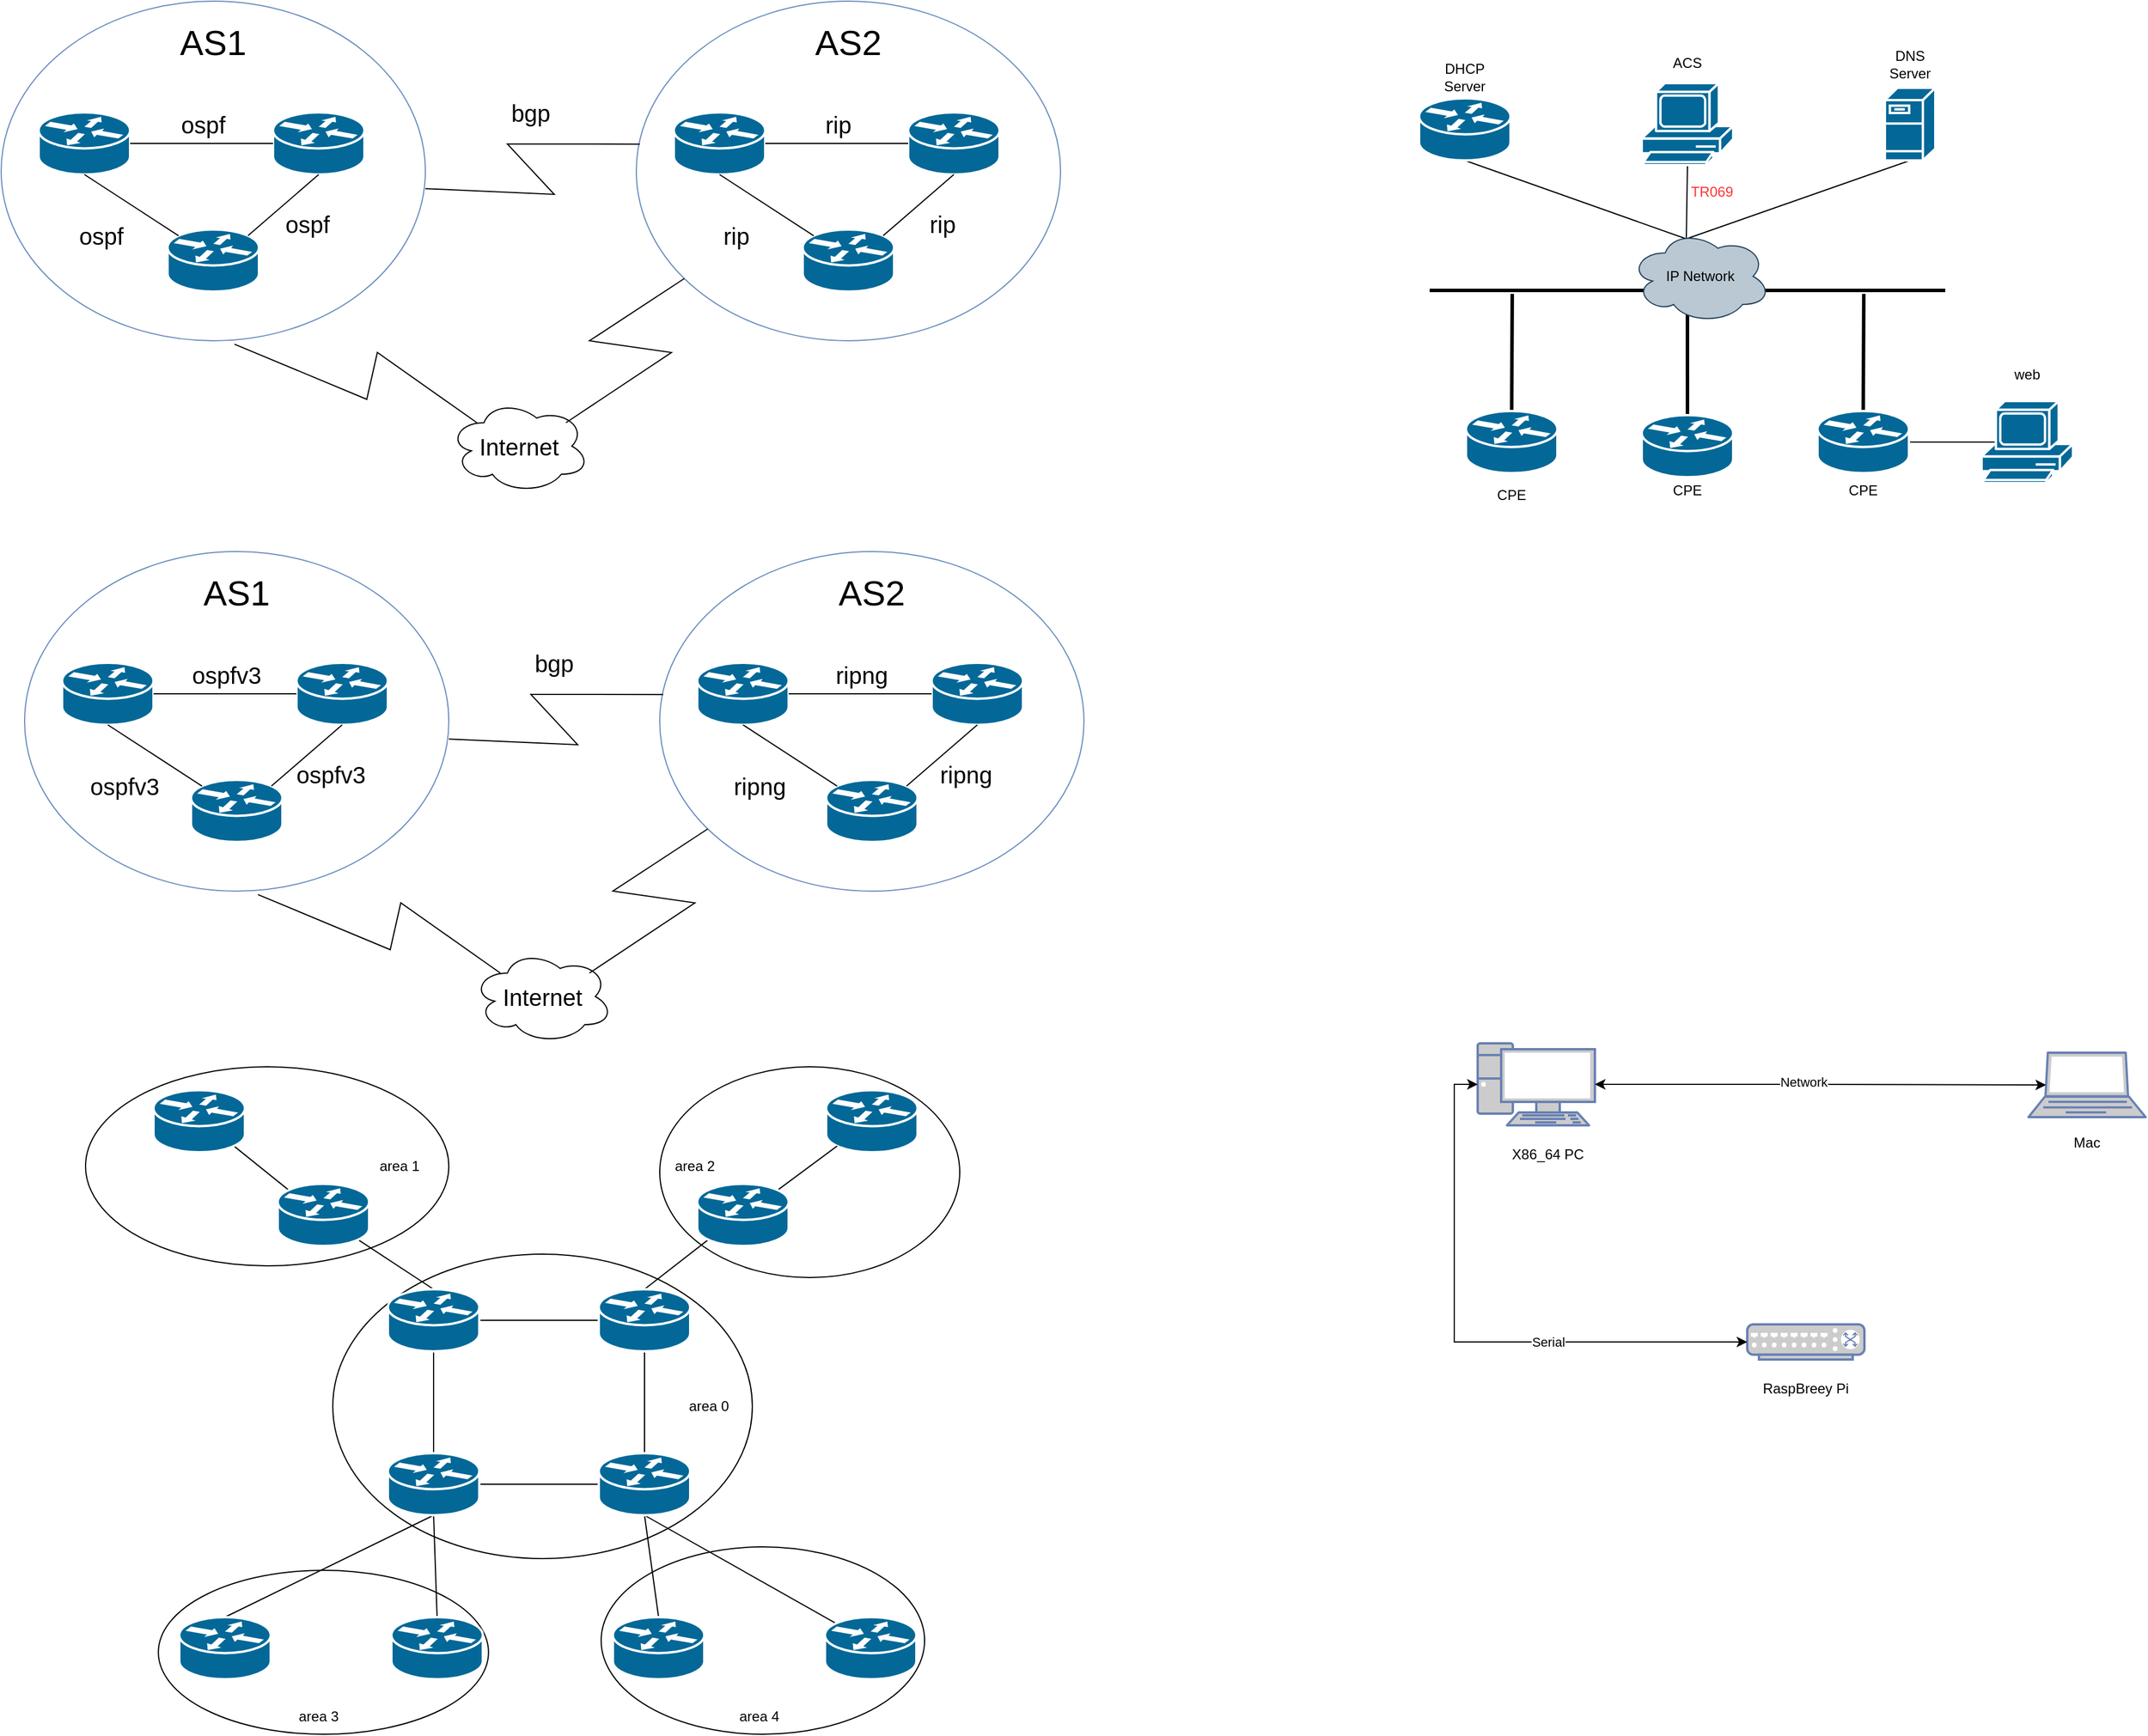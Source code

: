 <mxfile version="27.0.9" pages="8">
  <diagram id="ndXdRicWJo8k07BRZqe4" name="topo1">
    <mxGraphModel dx="3585" dy="2010" grid="1" gridSize="10" guides="1" tooltips="1" connect="1" arrows="1" fold="1" page="1" pageScale="1" pageWidth="1169" pageHeight="827" math="0" shadow="0">
      <root>
        <mxCell id="0" />
        <mxCell id="1" parent="0" />
        <mxCell id="Ej-1WiNll3kSdFZIMe57-13" value="" style="endArrow=none;html=1;rounded=0;strokeWidth=3;" parent="1" edge="1">
          <mxGeometry width="50" height="50" relative="1" as="geometry">
            <mxPoint x="1319" y="326.95" as="sourcePoint" />
            <mxPoint x="1759" y="326.95" as="targetPoint" />
          </mxGeometry>
        </mxCell>
        <mxCell id="P-GLi1eiSQNG8AVTfN2y-58" value="" style="ellipse;whiteSpace=wrap;html=1;" parent="1" vertex="1">
          <mxGeometry x="612" y="1400" width="276" height="160" as="geometry" />
        </mxCell>
        <mxCell id="P-GLi1eiSQNG8AVTfN2y-57" value="" style="ellipse;whiteSpace=wrap;html=1;" parent="1" vertex="1">
          <mxGeometry x="234.13" y="1420" width="281.75" height="140" as="geometry" />
        </mxCell>
        <mxCell id="P-GLi1eiSQNG8AVTfN2y-56" value="" style="ellipse;whiteSpace=wrap;html=1;" parent="1" vertex="1">
          <mxGeometry x="662" y="990" width="256" height="180" as="geometry" />
        </mxCell>
        <mxCell id="P-GLi1eiSQNG8AVTfN2y-54" value="" style="ellipse;whiteSpace=wrap;html=1;" parent="1" vertex="1">
          <mxGeometry x="383" y="1150" width="358" height="260" as="geometry" />
        </mxCell>
        <mxCell id="P-GLi1eiSQNG8AVTfN2y-53" value="" style="ellipse;whiteSpace=wrap;html=1;" parent="1" vertex="1">
          <mxGeometry x="172" y="990" width="310" height="170" as="geometry" />
        </mxCell>
        <mxCell id="G6vbKACuznelaY5o7WD0-1" value="" style="ellipse;whiteSpace=wrap;html=1;fontSize=20;fillColor=none;strokeColor=#6c8ebf;" parent="1" vertex="1">
          <mxGeometry x="100" y="80" width="362" height="290" as="geometry" />
        </mxCell>
        <mxCell id="G6vbKACuznelaY5o7WD0-2" value="" style="ellipse;whiteSpace=wrap;html=1;fontSize=20;fillColor=none;strokeColor=#6c8ebf;" parent="1" vertex="1">
          <mxGeometry x="642" y="80" width="362" height="290" as="geometry" />
        </mxCell>
        <mxCell id="G6vbKACuznelaY5o7WD0-3" value="" style="shape=mxgraph.cisco.routers.router;sketch=0;html=1;pointerEvents=1;dashed=0;fillColor=#036897;strokeColor=#ffffff;strokeWidth=2;verticalLabelPosition=bottom;verticalAlign=top;align=center;outlineConnect=0;" parent="1" vertex="1">
          <mxGeometry x="132" y="175" width="78" height="53" as="geometry" />
        </mxCell>
        <mxCell id="G6vbKACuznelaY5o7WD0-4" value="" style="shape=mxgraph.cisco.routers.router;sketch=0;html=1;pointerEvents=1;dashed=0;fillColor=#036897;strokeColor=#ffffff;strokeWidth=2;verticalLabelPosition=bottom;verticalAlign=top;align=center;outlineConnect=0;" parent="1" vertex="1">
          <mxGeometry x="332" y="175" width="78" height="53" as="geometry" />
        </mxCell>
        <mxCell id="G6vbKACuznelaY5o7WD0-5" value="" style="shape=mxgraph.cisco.routers.router;sketch=0;html=1;pointerEvents=1;dashed=0;fillColor=#036897;strokeColor=#ffffff;strokeWidth=2;verticalLabelPosition=bottom;verticalAlign=top;align=center;outlineConnect=0;" parent="1" vertex="1">
          <mxGeometry x="242" y="275" width="78" height="53" as="geometry" />
        </mxCell>
        <mxCell id="G6vbKACuznelaY5o7WD0-6" value="" style="endArrow=none;html=1;rounded=0;exitX=0.12;exitY=0.1;exitDx=0;exitDy=0;exitPerimeter=0;entryX=0.5;entryY=1;entryDx=0;entryDy=0;entryPerimeter=0;" parent="1" source="G6vbKACuznelaY5o7WD0-5" target="G6vbKACuznelaY5o7WD0-3" edge="1">
          <mxGeometry width="50" height="50" relative="1" as="geometry">
            <mxPoint x="192" y="275" as="sourcePoint" />
            <mxPoint x="192" y="225" as="targetPoint" />
          </mxGeometry>
        </mxCell>
        <mxCell id="G6vbKACuznelaY5o7WD0-7" value="" style="endArrow=none;html=1;rounded=0;exitX=1;exitY=0.5;exitDx=0;exitDy=0;exitPerimeter=0;entryX=0;entryY=0.5;entryDx=0;entryDy=0;entryPerimeter=0;" parent="1" source="G6vbKACuznelaY5o7WD0-3" target="G6vbKACuznelaY5o7WD0-4" edge="1">
          <mxGeometry width="50" height="50" relative="1" as="geometry">
            <mxPoint x="232" y="235" as="sourcePoint" />
            <mxPoint x="282" y="185" as="targetPoint" />
          </mxGeometry>
        </mxCell>
        <mxCell id="G6vbKACuznelaY5o7WD0-8" value="" style="endArrow=none;html=1;rounded=0;entryX=0.5;entryY=1;entryDx=0;entryDy=0;entryPerimeter=0;exitX=0.88;exitY=0.1;exitDx=0;exitDy=0;exitPerimeter=0;" parent="1" source="G6vbKACuznelaY5o7WD0-5" target="G6vbKACuznelaY5o7WD0-4" edge="1">
          <mxGeometry width="50" height="50" relative="1" as="geometry">
            <mxPoint x="362" y="405" as="sourcePoint" />
            <mxPoint x="412" y="355" as="targetPoint" />
          </mxGeometry>
        </mxCell>
        <mxCell id="G6vbKACuznelaY5o7WD0-9" value="&lt;font style=&quot;font-size: 20px;&quot;&gt;ospf&lt;/font&gt;" style="text;html=1;align=center;verticalAlign=middle;resizable=0;points=[];autosize=1;strokeColor=none;fillColor=none;fontSize=20;" parent="1" vertex="1">
          <mxGeometry x="247" y="170" width="50" height="30" as="geometry" />
        </mxCell>
        <mxCell id="G6vbKACuznelaY5o7WD0-10" value="&lt;font style=&quot;font-size: 20px;&quot;&gt;ospf&lt;/font&gt;" style="text;html=1;align=center;verticalAlign=middle;resizable=0;points=[];autosize=1;strokeColor=none;fillColor=none;fontSize=20;" parent="1" vertex="1">
          <mxGeometry x="160" y="265" width="50" height="30" as="geometry" />
        </mxCell>
        <mxCell id="G6vbKACuznelaY5o7WD0-11" value="&lt;font style=&quot;font-size: 20px;&quot;&gt;ospf&lt;/font&gt;" style="text;html=1;align=center;verticalAlign=middle;resizable=0;points=[];autosize=1;strokeColor=none;fillColor=none;fontSize=20;" parent="1" vertex="1">
          <mxGeometry x="336" y="255" width="50" height="30" as="geometry" />
        </mxCell>
        <mxCell id="G6vbKACuznelaY5o7WD0-12" value="AS1" style="text;html=1;strokeColor=none;fillColor=none;align=center;verticalAlign=middle;whiteSpace=wrap;rounded=0;fontSize=30;" parent="1" vertex="1">
          <mxGeometry x="251" y="100" width="60" height="30" as="geometry" />
        </mxCell>
        <mxCell id="G6vbKACuznelaY5o7WD0-13" value="" style="shape=mxgraph.cisco.routers.router;sketch=0;html=1;pointerEvents=1;dashed=0;fillColor=#036897;strokeColor=#ffffff;strokeWidth=2;verticalLabelPosition=bottom;verticalAlign=top;align=center;outlineConnect=0;" parent="1" vertex="1">
          <mxGeometry x="674" y="175" width="78" height="53" as="geometry" />
        </mxCell>
        <mxCell id="G6vbKACuznelaY5o7WD0-14" value="" style="shape=mxgraph.cisco.routers.router;sketch=0;html=1;pointerEvents=1;dashed=0;fillColor=#036897;strokeColor=#ffffff;strokeWidth=2;verticalLabelPosition=bottom;verticalAlign=top;align=center;outlineConnect=0;" parent="1" vertex="1">
          <mxGeometry x="874" y="175" width="78" height="53" as="geometry" />
        </mxCell>
        <mxCell id="G6vbKACuznelaY5o7WD0-15" value="" style="shape=mxgraph.cisco.routers.router;sketch=0;html=1;pointerEvents=1;dashed=0;fillColor=#036897;strokeColor=#ffffff;strokeWidth=2;verticalLabelPosition=bottom;verticalAlign=top;align=center;outlineConnect=0;" parent="1" vertex="1">
          <mxGeometry x="784" y="275" width="78" height="53" as="geometry" />
        </mxCell>
        <mxCell id="G6vbKACuznelaY5o7WD0-16" value="" style="endArrow=none;html=1;rounded=0;exitX=0.12;exitY=0.1;exitDx=0;exitDy=0;exitPerimeter=0;entryX=0.5;entryY=1;entryDx=0;entryDy=0;entryPerimeter=0;" parent="1" source="G6vbKACuznelaY5o7WD0-15" target="G6vbKACuznelaY5o7WD0-13" edge="1">
          <mxGeometry width="50" height="50" relative="1" as="geometry">
            <mxPoint x="734" y="275" as="sourcePoint" />
            <mxPoint x="734" y="225" as="targetPoint" />
          </mxGeometry>
        </mxCell>
        <mxCell id="G6vbKACuznelaY5o7WD0-17" value="" style="endArrow=none;html=1;rounded=0;exitX=1;exitY=0.5;exitDx=0;exitDy=0;exitPerimeter=0;entryX=0;entryY=0.5;entryDx=0;entryDy=0;entryPerimeter=0;" parent="1" source="G6vbKACuznelaY5o7WD0-13" target="G6vbKACuznelaY5o7WD0-14" edge="1">
          <mxGeometry width="50" height="50" relative="1" as="geometry">
            <mxPoint x="774" y="235" as="sourcePoint" />
            <mxPoint x="824" y="185" as="targetPoint" />
          </mxGeometry>
        </mxCell>
        <mxCell id="G6vbKACuznelaY5o7WD0-18" value="" style="endArrow=none;html=1;rounded=0;entryX=0.5;entryY=1;entryDx=0;entryDy=0;entryPerimeter=0;exitX=0.88;exitY=0.1;exitDx=0;exitDy=0;exitPerimeter=0;" parent="1" source="G6vbKACuznelaY5o7WD0-15" target="G6vbKACuznelaY5o7WD0-14" edge="1">
          <mxGeometry width="50" height="50" relative="1" as="geometry">
            <mxPoint x="904" y="405" as="sourcePoint" />
            <mxPoint x="954" y="355" as="targetPoint" />
          </mxGeometry>
        </mxCell>
        <mxCell id="G6vbKACuznelaY5o7WD0-19" value="&lt;font style=&quot;font-size: 20px;&quot;&gt;rip&lt;/font&gt;" style="text;html=1;align=center;verticalAlign=middle;resizable=0;points=[];autosize=1;strokeColor=none;fillColor=none;fontSize=20;" parent="1" vertex="1">
          <mxGeometry x="794" y="170" width="40" height="30" as="geometry" />
        </mxCell>
        <mxCell id="G6vbKACuznelaY5o7WD0-20" value="&lt;font style=&quot;font-size: 20px;&quot;&gt;rip&lt;/font&gt;" style="text;html=1;align=center;verticalAlign=middle;resizable=0;points=[];autosize=1;strokeColor=none;fillColor=none;fontSize=20;" parent="1" vertex="1">
          <mxGeometry x="707" y="265" width="40" height="30" as="geometry" />
        </mxCell>
        <mxCell id="G6vbKACuznelaY5o7WD0-21" value="&lt;font style=&quot;font-size: 20px;&quot;&gt;rip&lt;/font&gt;" style="text;html=1;align=center;verticalAlign=middle;resizable=0;points=[];autosize=1;strokeColor=none;fillColor=none;fontSize=20;" parent="1" vertex="1">
          <mxGeometry x="883" y="255" width="40" height="30" as="geometry" />
        </mxCell>
        <mxCell id="G6vbKACuznelaY5o7WD0-22" value="AS2" style="text;html=1;strokeColor=none;fillColor=none;align=center;verticalAlign=middle;whiteSpace=wrap;rounded=0;fontSize=30;" parent="1" vertex="1">
          <mxGeometry x="793" y="100" width="60" height="30" as="geometry" />
        </mxCell>
        <mxCell id="G6vbKACuznelaY5o7WD0-23" value="bgp" style="text;html=1;strokeColor=none;fillColor=none;align=center;verticalAlign=middle;whiteSpace=wrap;rounded=0;fontSize=20;" parent="1" vertex="1">
          <mxGeometry x="522" y="160" width="60" height="30" as="geometry" />
        </mxCell>
        <mxCell id="G6vbKACuznelaY5o7WD0-24" value="" style="endArrow=none;html=1;rounded=0;fontSize=20;entryX=0.008;entryY=0.421;entryDx=0;entryDy=0;entryPerimeter=0;exitX=1;exitY=0.552;exitDx=0;exitDy=0;exitPerimeter=0;" parent="1" source="G6vbKACuznelaY5o7WD0-1" target="G6vbKACuznelaY5o7WD0-2" edge="1">
          <mxGeometry width="50" height="50" relative="1" as="geometry">
            <mxPoint x="462" y="245" as="sourcePoint" />
            <mxPoint x="612" y="205" as="targetPoint" />
            <Array as="points">
              <mxPoint x="572" y="245" />
              <mxPoint x="532" y="202" />
            </Array>
          </mxGeometry>
        </mxCell>
        <mxCell id="G6vbKACuznelaY5o7WD0-25" value="" style="endArrow=none;html=1;rounded=0;fontSize=20;exitX=0.55;exitY=1.01;exitDx=0;exitDy=0;exitPerimeter=0;entryX=0.2;entryY=0.25;entryDx=0;entryDy=0;entryPerimeter=0;" parent="1" source="G6vbKACuznelaY5o7WD0-1" target="G6vbKACuznelaY5o7WD0-26" edge="1">
          <mxGeometry width="50" height="50" relative="1" as="geometry">
            <mxPoint x="311" y="480.08" as="sourcePoint" />
            <mxPoint x="493.896" y="442.09" as="targetPoint" />
            <Array as="points">
              <mxPoint x="412" y="420" />
              <mxPoint x="421" y="380" />
            </Array>
          </mxGeometry>
        </mxCell>
        <mxCell id="G6vbKACuznelaY5o7WD0-26" value="Internet" style="ellipse;shape=cloud;whiteSpace=wrap;html=1;fontSize=20;fillColor=none;" parent="1" vertex="1">
          <mxGeometry x="482" y="420" width="120" height="80" as="geometry" />
        </mxCell>
        <mxCell id="G6vbKACuznelaY5o7WD0-27" value="" style="endArrow=none;html=1;rounded=0;fontSize=20;exitX=0.833;exitY=0.25;exitDx=0;exitDy=0;exitPerimeter=0;" parent="1" source="G6vbKACuznelaY5o7WD0-26" target="G6vbKACuznelaY5o7WD0-2" edge="1">
          <mxGeometry width="50" height="50" relative="1" as="geometry">
            <mxPoint x="585.14" y="400.0" as="sourcePoint" />
            <mxPoint x="794" y="495.1" as="targetPoint" />
            <Array as="points">
              <mxPoint x="672" y="380" />
              <mxPoint x="602" y="370" />
            </Array>
          </mxGeometry>
        </mxCell>
        <mxCell id="P-GLi1eiSQNG8AVTfN2y-1" value="" style="ellipse;whiteSpace=wrap;html=1;fontSize=20;fillColor=none;strokeColor=#6c8ebf;" parent="1" vertex="1">
          <mxGeometry x="120" y="550" width="362" height="290" as="geometry" />
        </mxCell>
        <mxCell id="P-GLi1eiSQNG8AVTfN2y-2" value="" style="ellipse;whiteSpace=wrap;html=1;fontSize=20;fillColor=none;strokeColor=#6c8ebf;" parent="1" vertex="1">
          <mxGeometry x="662" y="550" width="362" height="290" as="geometry" />
        </mxCell>
        <mxCell id="P-GLi1eiSQNG8AVTfN2y-3" value="" style="shape=mxgraph.cisco.routers.router;sketch=0;html=1;pointerEvents=1;dashed=0;fillColor=#036897;strokeColor=#ffffff;strokeWidth=2;verticalLabelPosition=bottom;verticalAlign=top;align=center;outlineConnect=0;" parent="1" vertex="1">
          <mxGeometry x="152" y="645" width="78" height="53" as="geometry" />
        </mxCell>
        <mxCell id="P-GLi1eiSQNG8AVTfN2y-4" value="" style="shape=mxgraph.cisco.routers.router;sketch=0;html=1;pointerEvents=1;dashed=0;fillColor=#036897;strokeColor=#ffffff;strokeWidth=2;verticalLabelPosition=bottom;verticalAlign=top;align=center;outlineConnect=0;" parent="1" vertex="1">
          <mxGeometry x="352" y="645" width="78" height="53" as="geometry" />
        </mxCell>
        <mxCell id="P-GLi1eiSQNG8AVTfN2y-5" value="" style="shape=mxgraph.cisco.routers.router;sketch=0;html=1;pointerEvents=1;dashed=0;fillColor=#036897;strokeColor=#ffffff;strokeWidth=2;verticalLabelPosition=bottom;verticalAlign=top;align=center;outlineConnect=0;" parent="1" vertex="1">
          <mxGeometry x="262" y="745" width="78" height="53" as="geometry" />
        </mxCell>
        <mxCell id="P-GLi1eiSQNG8AVTfN2y-6" value="" style="endArrow=none;html=1;rounded=0;exitX=0.12;exitY=0.1;exitDx=0;exitDy=0;exitPerimeter=0;entryX=0.5;entryY=1;entryDx=0;entryDy=0;entryPerimeter=0;" parent="1" source="P-GLi1eiSQNG8AVTfN2y-5" target="P-GLi1eiSQNG8AVTfN2y-3" edge="1">
          <mxGeometry width="50" height="50" relative="1" as="geometry">
            <mxPoint x="212" y="745" as="sourcePoint" />
            <mxPoint x="212" y="695" as="targetPoint" />
          </mxGeometry>
        </mxCell>
        <mxCell id="P-GLi1eiSQNG8AVTfN2y-7" value="" style="endArrow=none;html=1;rounded=0;exitX=1;exitY=0.5;exitDx=0;exitDy=0;exitPerimeter=0;entryX=0;entryY=0.5;entryDx=0;entryDy=0;entryPerimeter=0;" parent="1" source="P-GLi1eiSQNG8AVTfN2y-3" target="P-GLi1eiSQNG8AVTfN2y-4" edge="1">
          <mxGeometry width="50" height="50" relative="1" as="geometry">
            <mxPoint x="252" y="705" as="sourcePoint" />
            <mxPoint x="302" y="655" as="targetPoint" />
          </mxGeometry>
        </mxCell>
        <mxCell id="P-GLi1eiSQNG8AVTfN2y-8" value="" style="endArrow=none;html=1;rounded=0;entryX=0.5;entryY=1;entryDx=0;entryDy=0;entryPerimeter=0;exitX=0.88;exitY=0.1;exitDx=0;exitDy=0;exitPerimeter=0;" parent="1" source="P-GLi1eiSQNG8AVTfN2y-5" target="P-GLi1eiSQNG8AVTfN2y-4" edge="1">
          <mxGeometry width="50" height="50" relative="1" as="geometry">
            <mxPoint x="382" y="875" as="sourcePoint" />
            <mxPoint x="432" y="825" as="targetPoint" />
          </mxGeometry>
        </mxCell>
        <mxCell id="P-GLi1eiSQNG8AVTfN2y-9" value="&lt;font style=&quot;font-size: 20px;&quot;&gt;ospfv3&lt;/font&gt;" style="text;html=1;align=center;verticalAlign=middle;resizable=0;points=[];autosize=1;strokeColor=none;fillColor=none;fontSize=20;" parent="1" vertex="1">
          <mxGeometry x="252" y="635" width="80" height="40" as="geometry" />
        </mxCell>
        <mxCell id="P-GLi1eiSQNG8AVTfN2y-10" value="&lt;font style=&quot;font-size: 20px;&quot;&gt;ospfv3&lt;/font&gt;" style="text;html=1;align=center;verticalAlign=middle;resizable=0;points=[];autosize=1;strokeColor=none;fillColor=none;fontSize=20;" parent="1" vertex="1">
          <mxGeometry x="165" y="730" width="80" height="40" as="geometry" />
        </mxCell>
        <mxCell id="P-GLi1eiSQNG8AVTfN2y-11" value="&lt;font style=&quot;font-size: 20px;&quot;&gt;ospfv3&lt;/font&gt;" style="text;html=1;align=center;verticalAlign=middle;resizable=0;points=[];autosize=1;strokeColor=none;fillColor=none;fontSize=20;" parent="1" vertex="1">
          <mxGeometry x="341" y="720" width="80" height="40" as="geometry" />
        </mxCell>
        <mxCell id="P-GLi1eiSQNG8AVTfN2y-12" value="AS1" style="text;html=1;strokeColor=none;fillColor=none;align=center;verticalAlign=middle;whiteSpace=wrap;rounded=0;fontSize=30;" parent="1" vertex="1">
          <mxGeometry x="271" y="570" width="60" height="30" as="geometry" />
        </mxCell>
        <mxCell id="P-GLi1eiSQNG8AVTfN2y-13" value="" style="shape=mxgraph.cisco.routers.router;sketch=0;html=1;pointerEvents=1;dashed=0;fillColor=#036897;strokeColor=#ffffff;strokeWidth=2;verticalLabelPosition=bottom;verticalAlign=top;align=center;outlineConnect=0;" parent="1" vertex="1">
          <mxGeometry x="694" y="645" width="78" height="53" as="geometry" />
        </mxCell>
        <mxCell id="P-GLi1eiSQNG8AVTfN2y-14" value="" style="shape=mxgraph.cisco.routers.router;sketch=0;html=1;pointerEvents=1;dashed=0;fillColor=#036897;strokeColor=#ffffff;strokeWidth=2;verticalLabelPosition=bottom;verticalAlign=top;align=center;outlineConnect=0;" parent="1" vertex="1">
          <mxGeometry x="894" y="645" width="78" height="53" as="geometry" />
        </mxCell>
        <mxCell id="P-GLi1eiSQNG8AVTfN2y-15" value="" style="shape=mxgraph.cisco.routers.router;sketch=0;html=1;pointerEvents=1;dashed=0;fillColor=#036897;strokeColor=#ffffff;strokeWidth=2;verticalLabelPosition=bottom;verticalAlign=top;align=center;outlineConnect=0;" parent="1" vertex="1">
          <mxGeometry x="804" y="745" width="78" height="53" as="geometry" />
        </mxCell>
        <mxCell id="P-GLi1eiSQNG8AVTfN2y-16" value="" style="endArrow=none;html=1;rounded=0;exitX=0.12;exitY=0.1;exitDx=0;exitDy=0;exitPerimeter=0;entryX=0.5;entryY=1;entryDx=0;entryDy=0;entryPerimeter=0;" parent="1" source="P-GLi1eiSQNG8AVTfN2y-15" target="P-GLi1eiSQNG8AVTfN2y-13" edge="1">
          <mxGeometry width="50" height="50" relative="1" as="geometry">
            <mxPoint x="754" y="745" as="sourcePoint" />
            <mxPoint x="754" y="695" as="targetPoint" />
          </mxGeometry>
        </mxCell>
        <mxCell id="P-GLi1eiSQNG8AVTfN2y-17" value="" style="endArrow=none;html=1;rounded=0;exitX=1;exitY=0.5;exitDx=0;exitDy=0;exitPerimeter=0;entryX=0;entryY=0.5;entryDx=0;entryDy=0;entryPerimeter=0;" parent="1" source="P-GLi1eiSQNG8AVTfN2y-13" target="P-GLi1eiSQNG8AVTfN2y-14" edge="1">
          <mxGeometry width="50" height="50" relative="1" as="geometry">
            <mxPoint x="794" y="705" as="sourcePoint" />
            <mxPoint x="844" y="655" as="targetPoint" />
          </mxGeometry>
        </mxCell>
        <mxCell id="P-GLi1eiSQNG8AVTfN2y-18" value="" style="endArrow=none;html=1;rounded=0;entryX=0.5;entryY=1;entryDx=0;entryDy=0;entryPerimeter=0;exitX=0.88;exitY=0.1;exitDx=0;exitDy=0;exitPerimeter=0;" parent="1" source="P-GLi1eiSQNG8AVTfN2y-15" target="P-GLi1eiSQNG8AVTfN2y-14" edge="1">
          <mxGeometry width="50" height="50" relative="1" as="geometry">
            <mxPoint x="924" y="875" as="sourcePoint" />
            <mxPoint x="974" y="825" as="targetPoint" />
          </mxGeometry>
        </mxCell>
        <mxCell id="P-GLi1eiSQNG8AVTfN2y-19" value="&lt;font style=&quot;font-size: 20px;&quot;&gt;ripng&lt;/font&gt;" style="text;html=1;align=center;verticalAlign=middle;resizable=0;points=[];autosize=1;strokeColor=none;fillColor=none;fontSize=20;" parent="1" vertex="1">
          <mxGeometry x="799" y="635" width="70" height="40" as="geometry" />
        </mxCell>
        <mxCell id="P-GLi1eiSQNG8AVTfN2y-20" value="&lt;font style=&quot;font-size: 20px;&quot;&gt;ripng&lt;/font&gt;" style="text;html=1;align=center;verticalAlign=middle;resizable=0;points=[];autosize=1;strokeColor=none;fillColor=none;fontSize=20;" parent="1" vertex="1">
          <mxGeometry x="712" y="730" width="70" height="40" as="geometry" />
        </mxCell>
        <mxCell id="P-GLi1eiSQNG8AVTfN2y-21" value="&lt;font style=&quot;font-size: 20px;&quot;&gt;ripng&lt;/font&gt;" style="text;html=1;align=center;verticalAlign=middle;resizable=0;points=[];autosize=1;strokeColor=none;fillColor=none;fontSize=20;" parent="1" vertex="1">
          <mxGeometry x="888" y="720" width="70" height="40" as="geometry" />
        </mxCell>
        <mxCell id="P-GLi1eiSQNG8AVTfN2y-22" value="AS2" style="text;html=1;strokeColor=none;fillColor=none;align=center;verticalAlign=middle;whiteSpace=wrap;rounded=0;fontSize=30;" parent="1" vertex="1">
          <mxGeometry x="813" y="570" width="60" height="30" as="geometry" />
        </mxCell>
        <mxCell id="P-GLi1eiSQNG8AVTfN2y-23" value="bgp" style="text;html=1;strokeColor=none;fillColor=none;align=center;verticalAlign=middle;whiteSpace=wrap;rounded=0;fontSize=20;" parent="1" vertex="1">
          <mxGeometry x="542" y="630" width="60" height="30" as="geometry" />
        </mxCell>
        <mxCell id="P-GLi1eiSQNG8AVTfN2y-24" value="" style="endArrow=none;html=1;rounded=0;fontSize=20;entryX=0.008;entryY=0.421;entryDx=0;entryDy=0;entryPerimeter=0;exitX=1;exitY=0.552;exitDx=0;exitDy=0;exitPerimeter=0;" parent="1" source="P-GLi1eiSQNG8AVTfN2y-1" target="P-GLi1eiSQNG8AVTfN2y-2" edge="1">
          <mxGeometry width="50" height="50" relative="1" as="geometry">
            <mxPoint x="482" y="715" as="sourcePoint" />
            <mxPoint x="632" y="675" as="targetPoint" />
            <Array as="points">
              <mxPoint x="592" y="715" />
              <mxPoint x="552" y="672" />
            </Array>
          </mxGeometry>
        </mxCell>
        <mxCell id="P-GLi1eiSQNG8AVTfN2y-25" value="" style="endArrow=none;html=1;rounded=0;fontSize=20;exitX=0.55;exitY=1.01;exitDx=0;exitDy=0;exitPerimeter=0;entryX=0.2;entryY=0.25;entryDx=0;entryDy=0;entryPerimeter=0;" parent="1" source="P-GLi1eiSQNG8AVTfN2y-1" target="P-GLi1eiSQNG8AVTfN2y-26" edge="1">
          <mxGeometry width="50" height="50" relative="1" as="geometry">
            <mxPoint x="331" y="950.08" as="sourcePoint" />
            <mxPoint x="513.896" y="912.09" as="targetPoint" />
            <Array as="points">
              <mxPoint x="432" y="890" />
              <mxPoint x="441" y="850" />
            </Array>
          </mxGeometry>
        </mxCell>
        <mxCell id="P-GLi1eiSQNG8AVTfN2y-26" value="Internet" style="ellipse;shape=cloud;whiteSpace=wrap;html=1;fontSize=20;fillColor=none;" parent="1" vertex="1">
          <mxGeometry x="502" y="890" width="120" height="80" as="geometry" />
        </mxCell>
        <mxCell id="P-GLi1eiSQNG8AVTfN2y-27" value="" style="endArrow=none;html=1;rounded=0;fontSize=20;exitX=0.833;exitY=0.25;exitDx=0;exitDy=0;exitPerimeter=0;" parent="1" source="P-GLi1eiSQNG8AVTfN2y-26" target="P-GLi1eiSQNG8AVTfN2y-2" edge="1">
          <mxGeometry width="50" height="50" relative="1" as="geometry">
            <mxPoint x="605.14" y="870.0" as="sourcePoint" />
            <mxPoint x="814" y="965.1" as="targetPoint" />
            <Array as="points">
              <mxPoint x="692" y="850" />
              <mxPoint x="622" y="840" />
            </Array>
          </mxGeometry>
        </mxCell>
        <mxCell id="P-GLi1eiSQNG8AVTfN2y-40" style="edgeStyle=orthogonalEdgeStyle;rounded=0;orthogonalLoop=1;jettySize=auto;html=1;exitX=1;exitY=0.5;exitDx=0;exitDy=0;exitPerimeter=0;entryX=0;entryY=0.5;entryDx=0;entryDy=0;entryPerimeter=0;endArrow=none;endFill=0;" parent="1" source="P-GLi1eiSQNG8AVTfN2y-28" target="P-GLi1eiSQNG8AVTfN2y-29" edge="1">
          <mxGeometry relative="1" as="geometry" />
        </mxCell>
        <mxCell id="P-GLi1eiSQNG8AVTfN2y-41" style="edgeStyle=orthogonalEdgeStyle;rounded=0;orthogonalLoop=1;jettySize=auto;html=1;exitX=0.5;exitY=1;exitDx=0;exitDy=0;exitPerimeter=0;entryX=0.5;entryY=0;entryDx=0;entryDy=0;entryPerimeter=0;endArrow=none;endFill=0;" parent="1" source="P-GLi1eiSQNG8AVTfN2y-28" target="P-GLi1eiSQNG8AVTfN2y-30" edge="1">
          <mxGeometry relative="1" as="geometry" />
        </mxCell>
        <mxCell id="P-GLi1eiSQNG8AVTfN2y-51" style="edgeStyle=none;rounded=0;orthogonalLoop=1;jettySize=auto;html=1;exitX=0.5;exitY=0;exitDx=0;exitDy=0;exitPerimeter=0;entryX=0.88;entryY=0.9;entryDx=0;entryDy=0;entryPerimeter=0;endArrow=none;endFill=0;" parent="1" source="P-GLi1eiSQNG8AVTfN2y-28" target="P-GLi1eiSQNG8AVTfN2y-32" edge="1">
          <mxGeometry relative="1" as="geometry" />
        </mxCell>
        <mxCell id="P-GLi1eiSQNG8AVTfN2y-28" value="" style="shape=mxgraph.cisco.routers.router;sketch=0;html=1;pointerEvents=1;dashed=0;fillColor=#036897;strokeColor=#ffffff;strokeWidth=2;verticalLabelPosition=bottom;verticalAlign=top;align=center;outlineConnect=0;" parent="1" vertex="1">
          <mxGeometry x="430" y="1180" width="78" height="53" as="geometry" />
        </mxCell>
        <mxCell id="P-GLi1eiSQNG8AVTfN2y-42" style="edgeStyle=orthogonalEdgeStyle;rounded=0;orthogonalLoop=1;jettySize=auto;html=1;exitX=0.5;exitY=1;exitDx=0;exitDy=0;exitPerimeter=0;entryX=0.5;entryY=0;entryDx=0;entryDy=0;entryPerimeter=0;endArrow=none;endFill=0;" parent="1" source="P-GLi1eiSQNG8AVTfN2y-29" target="P-GLi1eiSQNG8AVTfN2y-31" edge="1">
          <mxGeometry relative="1" as="geometry" />
        </mxCell>
        <mxCell id="P-GLi1eiSQNG8AVTfN2y-49" style="edgeStyle=none;rounded=0;orthogonalLoop=1;jettySize=auto;html=1;exitX=0.5;exitY=0;exitDx=0;exitDy=0;exitPerimeter=0;entryX=0.12;entryY=0.9;entryDx=0;entryDy=0;entryPerimeter=0;endArrow=none;endFill=0;" parent="1" source="P-GLi1eiSQNG8AVTfN2y-29" target="P-GLi1eiSQNG8AVTfN2y-35" edge="1">
          <mxGeometry relative="1" as="geometry" />
        </mxCell>
        <mxCell id="P-GLi1eiSQNG8AVTfN2y-29" value="" style="shape=mxgraph.cisco.routers.router;sketch=0;html=1;pointerEvents=1;dashed=0;fillColor=#036897;strokeColor=#ffffff;strokeWidth=2;verticalLabelPosition=bottom;verticalAlign=top;align=center;outlineConnect=0;" parent="1" vertex="1">
          <mxGeometry x="610" y="1180" width="78" height="53" as="geometry" />
        </mxCell>
        <mxCell id="P-GLi1eiSQNG8AVTfN2y-43" style="edgeStyle=orthogonalEdgeStyle;rounded=0;orthogonalLoop=1;jettySize=auto;html=1;exitX=1;exitY=0.5;exitDx=0;exitDy=0;exitPerimeter=0;entryX=0;entryY=0.5;entryDx=0;entryDy=0;entryPerimeter=0;endArrow=none;endFill=0;" parent="1" source="P-GLi1eiSQNG8AVTfN2y-30" target="P-GLi1eiSQNG8AVTfN2y-31" edge="1">
          <mxGeometry relative="1" as="geometry" />
        </mxCell>
        <mxCell id="P-GLi1eiSQNG8AVTfN2y-44" style="rounded=0;orthogonalLoop=1;jettySize=auto;html=1;exitX=0.5;exitY=1;exitDx=0;exitDy=0;exitPerimeter=0;entryX=0.5;entryY=0;entryDx=0;entryDy=0;entryPerimeter=0;endArrow=none;endFill=0;" parent="1" source="P-GLi1eiSQNG8AVTfN2y-30" target="P-GLi1eiSQNG8AVTfN2y-36" edge="1">
          <mxGeometry relative="1" as="geometry" />
        </mxCell>
        <mxCell id="P-GLi1eiSQNG8AVTfN2y-45" style="edgeStyle=none;rounded=0;orthogonalLoop=1;jettySize=auto;html=1;exitX=0.5;exitY=1;exitDx=0;exitDy=0;exitPerimeter=0;entryX=0.5;entryY=0;entryDx=0;entryDy=0;entryPerimeter=0;endArrow=none;endFill=0;" parent="1" source="P-GLi1eiSQNG8AVTfN2y-30" target="P-GLi1eiSQNG8AVTfN2y-37" edge="1">
          <mxGeometry relative="1" as="geometry" />
        </mxCell>
        <mxCell id="P-GLi1eiSQNG8AVTfN2y-30" value="" style="shape=mxgraph.cisco.routers.router;sketch=0;html=1;pointerEvents=1;dashed=0;fillColor=#036897;strokeColor=#ffffff;strokeWidth=2;verticalLabelPosition=bottom;verticalAlign=top;align=center;outlineConnect=0;" parent="1" vertex="1">
          <mxGeometry x="430" y="1320" width="78" height="53" as="geometry" />
        </mxCell>
        <mxCell id="P-GLi1eiSQNG8AVTfN2y-47" style="edgeStyle=none;rounded=0;orthogonalLoop=1;jettySize=auto;html=1;exitX=0.5;exitY=1;exitDx=0;exitDy=0;exitPerimeter=0;entryX=0.5;entryY=0;entryDx=0;entryDy=0;entryPerimeter=0;endArrow=none;endFill=0;" parent="1" source="P-GLi1eiSQNG8AVTfN2y-31" target="P-GLi1eiSQNG8AVTfN2y-38" edge="1">
          <mxGeometry relative="1" as="geometry" />
        </mxCell>
        <mxCell id="P-GLi1eiSQNG8AVTfN2y-48" style="edgeStyle=none;rounded=0;orthogonalLoop=1;jettySize=auto;html=1;exitX=0.5;exitY=1;exitDx=0;exitDy=0;exitPerimeter=0;entryX=0.12;entryY=0.1;entryDx=0;entryDy=0;entryPerimeter=0;endArrow=none;endFill=0;" parent="1" source="P-GLi1eiSQNG8AVTfN2y-31" target="P-GLi1eiSQNG8AVTfN2y-39" edge="1">
          <mxGeometry relative="1" as="geometry" />
        </mxCell>
        <mxCell id="P-GLi1eiSQNG8AVTfN2y-31" value="" style="shape=mxgraph.cisco.routers.router;sketch=0;html=1;pointerEvents=1;dashed=0;fillColor=#036897;strokeColor=#ffffff;strokeWidth=2;verticalLabelPosition=bottom;verticalAlign=top;align=center;outlineConnect=0;" parent="1" vertex="1">
          <mxGeometry x="610" y="1320" width="78" height="53" as="geometry" />
        </mxCell>
        <mxCell id="P-GLi1eiSQNG8AVTfN2y-52" style="edgeStyle=none;rounded=0;orthogonalLoop=1;jettySize=auto;html=1;exitX=0.12;exitY=0.1;exitDx=0;exitDy=0;exitPerimeter=0;entryX=0.88;entryY=0.9;entryDx=0;entryDy=0;entryPerimeter=0;endArrow=none;endFill=0;" parent="1" source="P-GLi1eiSQNG8AVTfN2y-32" target="P-GLi1eiSQNG8AVTfN2y-33" edge="1">
          <mxGeometry relative="1" as="geometry" />
        </mxCell>
        <mxCell id="P-GLi1eiSQNG8AVTfN2y-32" value="" style="shape=mxgraph.cisco.routers.router;sketch=0;html=1;pointerEvents=1;dashed=0;fillColor=#036897;strokeColor=#ffffff;strokeWidth=2;verticalLabelPosition=bottom;verticalAlign=top;align=center;outlineConnect=0;" parent="1" vertex="1">
          <mxGeometry x="336" y="1090" width="78" height="53" as="geometry" />
        </mxCell>
        <mxCell id="P-GLi1eiSQNG8AVTfN2y-33" value="" style="shape=mxgraph.cisco.routers.router;sketch=0;html=1;pointerEvents=1;dashed=0;fillColor=#036897;strokeColor=#ffffff;strokeWidth=2;verticalLabelPosition=bottom;verticalAlign=top;align=center;outlineConnect=0;" parent="1" vertex="1">
          <mxGeometry x="230" y="1010" width="78" height="53" as="geometry" />
        </mxCell>
        <mxCell id="P-GLi1eiSQNG8AVTfN2y-34" value="" style="shape=mxgraph.cisco.routers.router;sketch=0;html=1;pointerEvents=1;dashed=0;fillColor=#036897;strokeColor=#ffffff;strokeWidth=2;verticalLabelPosition=bottom;verticalAlign=top;align=center;outlineConnect=0;" parent="1" vertex="1">
          <mxGeometry x="804" y="1010" width="78" height="53" as="geometry" />
        </mxCell>
        <mxCell id="P-GLi1eiSQNG8AVTfN2y-50" style="edgeStyle=none;rounded=0;orthogonalLoop=1;jettySize=auto;html=1;exitX=0.88;exitY=0.1;exitDx=0;exitDy=0;exitPerimeter=0;entryX=0.12;entryY=0.9;entryDx=0;entryDy=0;entryPerimeter=0;endArrow=none;endFill=0;" parent="1" source="P-GLi1eiSQNG8AVTfN2y-35" target="P-GLi1eiSQNG8AVTfN2y-34" edge="1">
          <mxGeometry relative="1" as="geometry" />
        </mxCell>
        <mxCell id="P-GLi1eiSQNG8AVTfN2y-35" value="" style="shape=mxgraph.cisco.routers.router;sketch=0;html=1;pointerEvents=1;dashed=0;fillColor=#036897;strokeColor=#ffffff;strokeWidth=2;verticalLabelPosition=bottom;verticalAlign=top;align=center;outlineConnect=0;" parent="1" vertex="1">
          <mxGeometry x="694" y="1090" width="78" height="53" as="geometry" />
        </mxCell>
        <mxCell id="P-GLi1eiSQNG8AVTfN2y-36" value="" style="shape=mxgraph.cisco.routers.router;sketch=0;html=1;pointerEvents=1;dashed=0;fillColor=#036897;strokeColor=#ffffff;strokeWidth=2;verticalLabelPosition=bottom;verticalAlign=top;align=center;outlineConnect=0;" parent="1" vertex="1">
          <mxGeometry x="252" y="1460" width="78" height="53" as="geometry" />
        </mxCell>
        <mxCell id="P-GLi1eiSQNG8AVTfN2y-37" value="" style="shape=mxgraph.cisco.routers.router;sketch=0;html=1;pointerEvents=1;dashed=0;fillColor=#036897;strokeColor=#ffffff;strokeWidth=2;verticalLabelPosition=bottom;verticalAlign=top;align=center;outlineConnect=0;" parent="1" vertex="1">
          <mxGeometry x="433" y="1460" width="78" height="53" as="geometry" />
        </mxCell>
        <mxCell id="P-GLi1eiSQNG8AVTfN2y-38" value="" style="shape=mxgraph.cisco.routers.router;sketch=0;html=1;pointerEvents=1;dashed=0;fillColor=#036897;strokeColor=#ffffff;strokeWidth=2;verticalLabelPosition=bottom;verticalAlign=top;align=center;outlineConnect=0;" parent="1" vertex="1">
          <mxGeometry x="622" y="1460" width="78" height="53" as="geometry" />
        </mxCell>
        <mxCell id="P-GLi1eiSQNG8AVTfN2y-39" value="" style="shape=mxgraph.cisco.routers.router;sketch=0;html=1;pointerEvents=1;dashed=0;fillColor=#036897;strokeColor=#ffffff;strokeWidth=2;verticalLabelPosition=bottom;verticalAlign=top;align=center;outlineConnect=0;" parent="1" vertex="1">
          <mxGeometry x="803" y="1460" width="78" height="53" as="geometry" />
        </mxCell>
        <mxCell id="P-GLi1eiSQNG8AVTfN2y-59" value="area 0" style="text;html=1;strokeColor=none;fillColor=none;align=center;verticalAlign=middle;whiteSpace=wrap;rounded=0;" parent="1" vertex="1">
          <mxGeometry x="674" y="1265" width="60" height="30" as="geometry" />
        </mxCell>
        <mxCell id="P-GLi1eiSQNG8AVTfN2y-60" value="area 1" style="text;html=1;strokeColor=none;fillColor=none;align=center;verticalAlign=middle;whiteSpace=wrap;rounded=0;" parent="1" vertex="1">
          <mxGeometry x="410" y="1060" width="60" height="30" as="geometry" />
        </mxCell>
        <mxCell id="P-GLi1eiSQNG8AVTfN2y-61" value="area 2" style="text;html=1;strokeColor=none;fillColor=none;align=center;verticalAlign=middle;whiteSpace=wrap;rounded=0;" parent="1" vertex="1">
          <mxGeometry x="662" y="1060" width="60" height="30" as="geometry" />
        </mxCell>
        <mxCell id="P-GLi1eiSQNG8AVTfN2y-62" value="area 4" style="text;html=1;strokeColor=none;fillColor=none;align=center;verticalAlign=middle;whiteSpace=wrap;rounded=0;" parent="1" vertex="1">
          <mxGeometry x="717" y="1530" width="60" height="30" as="geometry" />
        </mxCell>
        <mxCell id="P-GLi1eiSQNG8AVTfN2y-63" value="area 3" style="text;html=1;strokeColor=none;fillColor=none;align=center;verticalAlign=middle;whiteSpace=wrap;rounded=0;" parent="1" vertex="1">
          <mxGeometry x="341" y="1530" width="60" height="30" as="geometry" />
        </mxCell>
        <mxCell id="Ej-1WiNll3kSdFZIMe57-12" style="edgeStyle=none;rounded=0;orthogonalLoop=1;jettySize=auto;html=1;exitX=0.5;exitY=1;exitDx=0;exitDy=0;exitPerimeter=0;entryX=0.4;entryY=0.1;entryDx=0;entryDy=0;entryPerimeter=0;endArrow=none;endFill=0;" parent="1" source="Ej-1WiNll3kSdFZIMe57-3" target="Ej-1WiNll3kSdFZIMe57-9" edge="1">
          <mxGeometry relative="1" as="geometry" />
        </mxCell>
        <mxCell id="Ej-1WiNll3kSdFZIMe57-3" value="" style="shape=mxgraph.cisco.servers.fileserver;sketch=0;html=1;pointerEvents=1;dashed=0;fillColor=#036897;strokeColor=#ffffff;strokeWidth=2;verticalLabelPosition=bottom;verticalAlign=top;align=center;outlineConnect=0;" parent="1" vertex="1">
          <mxGeometry x="1707.5" y="154" width="43" height="62" as="geometry" />
        </mxCell>
        <mxCell id="Ej-1WiNll3kSdFZIMe57-10" style="rounded=0;orthogonalLoop=1;jettySize=auto;html=1;exitX=0.5;exitY=1;exitDx=0;exitDy=0;exitPerimeter=0;entryX=0.4;entryY=0.1;entryDx=0;entryDy=0;entryPerimeter=0;endArrow=none;endFill=0;" parent="1" source="Ej-1WiNll3kSdFZIMe57-4" target="Ej-1WiNll3kSdFZIMe57-9" edge="1">
          <mxGeometry relative="1" as="geometry" />
        </mxCell>
        <mxCell id="Ej-1WiNll3kSdFZIMe57-4" value="" style="shape=mxgraph.cisco.routers.router;sketch=0;html=1;pointerEvents=1;dashed=0;fillColor=#036897;strokeColor=#ffffff;strokeWidth=2;verticalLabelPosition=bottom;verticalAlign=top;align=center;outlineConnect=0;" parent="1" vertex="1">
          <mxGeometry x="1310" y="163" width="78" height="53" as="geometry" />
        </mxCell>
        <mxCell id="Ej-1WiNll3kSdFZIMe57-14" style="edgeStyle=none;rounded=0;orthogonalLoop=1;jettySize=auto;html=1;exitX=0.5;exitY=0;exitDx=0;exitDy=0;exitPerimeter=0;strokeWidth=3;endArrow=none;endFill=0;" parent="1" source="Ej-1WiNll3kSdFZIMe57-5" edge="1">
          <mxGeometry relative="1" as="geometry">
            <mxPoint x="1389.474" y="330" as="targetPoint" />
          </mxGeometry>
        </mxCell>
        <mxCell id="Ej-1WiNll3kSdFZIMe57-5" value="" style="shape=mxgraph.cisco.routers.router;sketch=0;html=1;pointerEvents=1;dashed=0;fillColor=#036897;strokeColor=#ffffff;strokeWidth=2;verticalLabelPosition=bottom;verticalAlign=top;align=center;outlineConnect=0;" parent="1" vertex="1">
          <mxGeometry x="1350" y="430" width="78" height="53" as="geometry" />
        </mxCell>
        <mxCell id="Ej-1WiNll3kSdFZIMe57-15" style="edgeStyle=none;rounded=0;orthogonalLoop=1;jettySize=auto;html=1;exitX=0.5;exitY=0;exitDx=0;exitDy=0;exitPerimeter=0;entryX=0.408;entryY=0.813;entryDx=0;entryDy=0;entryPerimeter=0;strokeWidth=3;endArrow=none;endFill=0;" parent="1" source="Ej-1WiNll3kSdFZIMe57-6" target="Ej-1WiNll3kSdFZIMe57-9" edge="1">
          <mxGeometry relative="1" as="geometry" />
        </mxCell>
        <mxCell id="Ej-1WiNll3kSdFZIMe57-6" value="" style="shape=mxgraph.cisco.routers.router;sketch=0;html=1;pointerEvents=1;dashed=0;fillColor=#036897;strokeColor=#ffffff;strokeWidth=2;verticalLabelPosition=bottom;verticalAlign=top;align=center;outlineConnect=0;" parent="1" vertex="1">
          <mxGeometry x="1500" y="433.5" width="78" height="53" as="geometry" />
        </mxCell>
        <mxCell id="Ej-1WiNll3kSdFZIMe57-16" style="edgeStyle=none;rounded=0;orthogonalLoop=1;jettySize=auto;html=1;exitX=0.5;exitY=0;exitDx=0;exitDy=0;exitPerimeter=0;strokeWidth=3;endArrow=none;endFill=0;" parent="1" source="Ej-1WiNll3kSdFZIMe57-7" edge="1">
          <mxGeometry relative="1" as="geometry">
            <mxPoint x="1689.474" y="330" as="targetPoint" />
          </mxGeometry>
        </mxCell>
        <mxCell id="qUbvYGdircEgFiIyNOAi-2" style="edgeStyle=orthogonalEdgeStyle;rounded=0;orthogonalLoop=1;jettySize=auto;html=1;exitX=1;exitY=0.5;exitDx=0;exitDy=0;exitPerimeter=0;entryX=0.16;entryY=0.5;entryDx=0;entryDy=0;entryPerimeter=0;endArrow=none;endFill=0;" parent="1" source="Ej-1WiNll3kSdFZIMe57-7" target="qUbvYGdircEgFiIyNOAi-1" edge="1">
          <mxGeometry relative="1" as="geometry" />
        </mxCell>
        <mxCell id="Ej-1WiNll3kSdFZIMe57-7" value="" style="shape=mxgraph.cisco.routers.router;sketch=0;html=1;pointerEvents=1;dashed=0;fillColor=#036897;strokeColor=#ffffff;strokeWidth=2;verticalLabelPosition=bottom;verticalAlign=top;align=center;outlineConnect=0;" parent="1" vertex="1">
          <mxGeometry x="1650" y="430" width="78" height="53" as="geometry" />
        </mxCell>
        <mxCell id="Ej-1WiNll3kSdFZIMe57-11" style="edgeStyle=none;rounded=0;orthogonalLoop=1;jettySize=auto;html=1;exitX=0.5;exitY=1;exitDx=0;exitDy=0;exitPerimeter=0;entryX=0.4;entryY=0.1;entryDx=0;entryDy=0;entryPerimeter=0;endArrow=none;endFill=0;" parent="1" source="Ej-1WiNll3kSdFZIMe57-8" target="Ej-1WiNll3kSdFZIMe57-9" edge="1">
          <mxGeometry relative="1" as="geometry" />
        </mxCell>
        <mxCell id="Ej-1WiNll3kSdFZIMe57-8" value="" style="shape=mxgraph.cisco.computers_and_peripherals.pc;sketch=0;html=1;pointerEvents=1;dashed=0;fillColor=#036897;strokeColor=#ffffff;strokeWidth=2;verticalLabelPosition=bottom;verticalAlign=top;align=center;outlineConnect=0;" parent="1" vertex="1">
          <mxGeometry x="1500" y="150" width="78" height="70" as="geometry" />
        </mxCell>
        <mxCell id="Ej-1WiNll3kSdFZIMe57-9" value="IP Network" style="ellipse;shape=cloud;whiteSpace=wrap;html=1;fillColor=#bac8d3;strokeColor=#23445d;" parent="1" vertex="1">
          <mxGeometry x="1490" y="275" width="120" height="80" as="geometry" />
        </mxCell>
        <mxCell id="Ej-1WiNll3kSdFZIMe57-17" value="CPE" style="text;html=1;strokeColor=none;fillColor=none;align=center;verticalAlign=middle;whiteSpace=wrap;rounded=0;" parent="1" vertex="1">
          <mxGeometry x="1359" y="487" width="60" height="30" as="geometry" />
        </mxCell>
        <mxCell id="Ej-1WiNll3kSdFZIMe57-18" value="CPE" style="text;html=1;strokeColor=none;fillColor=none;align=center;verticalAlign=middle;whiteSpace=wrap;rounded=0;" parent="1" vertex="1">
          <mxGeometry x="1509" y="483" width="60" height="30" as="geometry" />
        </mxCell>
        <mxCell id="Ej-1WiNll3kSdFZIMe57-19" value="CPE" style="text;html=1;strokeColor=none;fillColor=none;align=center;verticalAlign=middle;whiteSpace=wrap;rounded=0;" parent="1" vertex="1">
          <mxGeometry x="1659" y="483" width="60" height="30" as="geometry" />
        </mxCell>
        <mxCell id="Ej-1WiNll3kSdFZIMe57-20" value="DNS Server" style="text;html=1;strokeColor=none;fillColor=none;align=center;verticalAlign=middle;whiteSpace=wrap;rounded=0;" parent="1" vertex="1">
          <mxGeometry x="1699" y="119" width="60" height="30" as="geometry" />
        </mxCell>
        <mxCell id="Ej-1WiNll3kSdFZIMe57-21" value="ACS" style="text;html=1;strokeColor=none;fillColor=none;align=center;verticalAlign=middle;whiteSpace=wrap;rounded=0;" parent="1" vertex="1">
          <mxGeometry x="1509" y="118" width="60" height="30" as="geometry" />
        </mxCell>
        <mxCell id="Ej-1WiNll3kSdFZIMe57-22" value="DHCP Server" style="text;html=1;strokeColor=none;fillColor=none;align=center;verticalAlign=middle;whiteSpace=wrap;rounded=0;" parent="1" vertex="1">
          <mxGeometry x="1319" y="130" width="60" height="30" as="geometry" />
        </mxCell>
        <mxCell id="qUbvYGdircEgFiIyNOAi-1" value="" style="shape=mxgraph.cisco.computers_and_peripherals.pc;sketch=0;html=1;pointerEvents=1;dashed=0;fillColor=#036897;strokeColor=#ffffff;strokeWidth=2;verticalLabelPosition=bottom;verticalAlign=top;align=center;outlineConnect=0;" parent="1" vertex="1">
          <mxGeometry x="1790" y="421.5" width="78" height="70" as="geometry" />
        </mxCell>
        <mxCell id="qUbvYGdircEgFiIyNOAi-3" value="web" style="text;html=1;strokeColor=none;fillColor=none;align=center;verticalAlign=middle;whiteSpace=wrap;rounded=0;" parent="1" vertex="1">
          <mxGeometry x="1799" y="384" width="60" height="30" as="geometry" />
        </mxCell>
        <mxCell id="EDbg9_VwvEkrpHxl1xz6-1" value="TR069" style="text;html=1;align=center;verticalAlign=middle;whiteSpace=wrap;rounded=0;fontColor=#FF3333;" parent="1" vertex="1">
          <mxGeometry x="1530" y="228" width="60" height="30" as="geometry" />
        </mxCell>
        <mxCell id="A8llaLLnAUJAQdBPhykW-1" value="" style="fontColor=#0066CC;verticalAlign=top;verticalLabelPosition=bottom;labelPosition=center;align=center;html=1;outlineConnect=0;fillColor=#CCCCCC;strokeColor=#6881B3;gradientColor=none;gradientDirection=north;strokeWidth=2;shape=mxgraph.networks.pc;" vertex="1" parent="1">
          <mxGeometry x="1360" y="970" width="100" height="70" as="geometry" />
        </mxCell>
        <mxCell id="A8llaLLnAUJAQdBPhykW-2" value="" style="fontColor=#0066CC;verticalAlign=top;verticalLabelPosition=bottom;labelPosition=center;align=center;html=1;outlineConnect=0;fillColor=#CCCCCC;strokeColor=#6881B3;gradientColor=none;gradientDirection=north;strokeWidth=2;shape=mxgraph.networks.laptop;" vertex="1" parent="1">
          <mxGeometry x="1830" y="978" width="100" height="55" as="geometry" />
        </mxCell>
        <mxCell id="A8llaLLnAUJAQdBPhykW-3" value="" style="fontColor=#0066CC;verticalAlign=top;verticalLabelPosition=bottom;labelPosition=center;align=center;html=1;outlineConnect=0;fillColor=#CCCCCC;strokeColor=#6881B3;gradientColor=none;gradientDirection=north;strokeWidth=2;shape=mxgraph.networks.switch;" vertex="1" parent="1">
          <mxGeometry x="1590" y="1210" width="100" height="30" as="geometry" />
        </mxCell>
        <mxCell id="A8llaLLnAUJAQdBPhykW-4" value="X86_64 PC" style="text;html=1;align=center;verticalAlign=middle;whiteSpace=wrap;rounded=0;" vertex="1" parent="1">
          <mxGeometry x="1370" y="1050" width="100" height="30" as="geometry" />
        </mxCell>
        <mxCell id="A8llaLLnAUJAQdBPhykW-5" style="edgeStyle=orthogonalEdgeStyle;rounded=0;orthogonalLoop=1;jettySize=auto;html=1;exitX=0;exitY=0.5;exitDx=0;exitDy=0;exitPerimeter=0;entryX=0;entryY=0.5;entryDx=0;entryDy=0;entryPerimeter=0;startArrow=classic;startFill=1;" edge="1" parent="1" source="A8llaLLnAUJAQdBPhykW-3" target="A8llaLLnAUJAQdBPhykW-1">
          <mxGeometry relative="1" as="geometry" />
        </mxCell>
        <mxCell id="A8llaLLnAUJAQdBPhykW-6" value="Serial" style="edgeLabel;html=1;align=center;verticalAlign=middle;resizable=0;points=[];" vertex="1" connectable="0" parent="A8llaLLnAUJAQdBPhykW-5">
          <mxGeometry x="-0.235" y="-1" relative="1" as="geometry">
            <mxPoint x="17" y="1" as="offset" />
          </mxGeometry>
        </mxCell>
        <mxCell id="A8llaLLnAUJAQdBPhykW-7" style="edgeStyle=orthogonalEdgeStyle;rounded=0;orthogonalLoop=1;jettySize=auto;html=1;exitX=1;exitY=0.5;exitDx=0;exitDy=0;exitPerimeter=0;entryX=0.15;entryY=0.5;entryDx=0;entryDy=0;entryPerimeter=0;startArrow=classic;startFill=1;" edge="1" parent="1" source="A8llaLLnAUJAQdBPhykW-1" target="A8llaLLnAUJAQdBPhykW-2">
          <mxGeometry relative="1" as="geometry" />
        </mxCell>
        <mxCell id="A8llaLLnAUJAQdBPhykW-8" value="Network" style="edgeLabel;html=1;align=center;verticalAlign=middle;resizable=0;points=[];" vertex="1" connectable="0" parent="A8llaLLnAUJAQdBPhykW-7">
          <mxGeometry x="-0.04" y="2" relative="1" as="geometry">
            <mxPoint x="-9" y="-2" as="offset" />
          </mxGeometry>
        </mxCell>
        <mxCell id="A8llaLLnAUJAQdBPhykW-9" value="RaspBreey Pi" style="text;html=1;align=center;verticalAlign=middle;whiteSpace=wrap;rounded=0;" vertex="1" parent="1">
          <mxGeometry x="1600" y="1250" width="80" height="30" as="geometry" />
        </mxCell>
        <mxCell id="A8llaLLnAUJAQdBPhykW-10" value="Mac" style="text;html=1;align=center;verticalAlign=middle;whiteSpace=wrap;rounded=0;" vertex="1" parent="1">
          <mxGeometry x="1850" y="1040" width="60" height="30" as="geometry" />
        </mxCell>
      </root>
    </mxGraphModel>
  </diagram>
  <diagram id="R7yO9QersEXo60gfPtyk" name="topo2">
    <mxGraphModel dx="1406" dy="826" grid="1" gridSize="10" guides="1" tooltips="1" connect="1" arrows="1" fold="1" page="1" pageScale="1" pageWidth="1169" pageHeight="827" math="0" shadow="0">
      <root>
        <mxCell id="0" />
        <mxCell id="1" parent="0" />
        <mxCell id="LOZEwGY1NGtDw2J4BBZT-1" style="edgeStyle=orthogonalEdgeStyle;rounded=0;orthogonalLoop=1;jettySize=auto;html=1;exitX=1;exitY=0.5;exitDx=0;exitDy=0;entryX=0;entryY=0.5;entryDx=0;entryDy=0;endArrow=none;endFill=0;" parent="1" source="LOZEwGY1NGtDw2J4BBZT-4" target="LOZEwGY1NGtDw2J4BBZT-7" edge="1">
          <mxGeometry relative="1" as="geometry" />
        </mxCell>
        <mxCell id="LOZEwGY1NGtDw2J4BBZT-2" style="edgeStyle=orthogonalEdgeStyle;rounded=0;orthogonalLoop=1;jettySize=auto;html=1;exitX=0;exitY=1;exitDx=0;exitDy=0;entryX=1;entryY=0.5;entryDx=0;entryDy=0;endArrow=none;endFill=0;" parent="1" source="LOZEwGY1NGtDw2J4BBZT-4" target="LOZEwGY1NGtDw2J4BBZT-15" edge="1">
          <mxGeometry relative="1" as="geometry" />
        </mxCell>
        <mxCell id="LOZEwGY1NGtDw2J4BBZT-3" style="edgeStyle=orthogonalEdgeStyle;rounded=0;orthogonalLoop=1;jettySize=auto;html=1;exitX=0;exitY=0;exitDx=0;exitDy=0;entryX=1;entryY=0.5;entryDx=0;entryDy=0;endArrow=none;endFill=0;" parent="1" source="LOZEwGY1NGtDw2J4BBZT-4" target="LOZEwGY1NGtDw2J4BBZT-8" edge="1">
          <mxGeometry relative="1" as="geometry" />
        </mxCell>
        <mxCell id="LOZEwGY1NGtDw2J4BBZT-4" value="127" style="rounded=1;whiteSpace=wrap;html=1;" parent="1" vertex="1">
          <mxGeometry x="400" y="815" width="120" height="60" as="geometry" />
        </mxCell>
        <mxCell id="LOZEwGY1NGtDw2J4BBZT-5" style="edgeStyle=orthogonalEdgeStyle;rounded=0;orthogonalLoop=1;jettySize=auto;html=1;exitX=1;exitY=0;exitDx=0;exitDy=0;entryX=0;entryY=0.5;entryDx=0;entryDy=0;endArrow=none;endFill=0;" parent="1" source="LOZEwGY1NGtDw2J4BBZT-7" target="LOZEwGY1NGtDw2J4BBZT-17" edge="1">
          <mxGeometry relative="1" as="geometry" />
        </mxCell>
        <mxCell id="LOZEwGY1NGtDw2J4BBZT-6" style="edgeStyle=orthogonalEdgeStyle;rounded=0;orthogonalLoop=1;jettySize=auto;html=1;exitX=1;exitY=1;exitDx=0;exitDy=0;entryX=0;entryY=0.5;entryDx=0;entryDy=0;endArrow=none;endFill=0;" parent="1" source="LOZEwGY1NGtDw2J4BBZT-7" target="LOZEwGY1NGtDw2J4BBZT-18" edge="1">
          <mxGeometry relative="1" as="geometry" />
        </mxCell>
        <mxCell id="LOZEwGY1NGtDw2J4BBZT-7" value="129" style="rounded=1;whiteSpace=wrap;html=1;" parent="1" vertex="1">
          <mxGeometry x="640" y="815" width="120" height="60" as="geometry" />
        </mxCell>
        <mxCell id="LOZEwGY1NGtDw2J4BBZT-8" value="TC 2/1" style="ellipse;whiteSpace=wrap;html=1;" parent="1" vertex="1">
          <mxGeometry x="160" y="695" width="120" height="80" as="geometry" />
        </mxCell>
        <mxCell id="LOZEwGY1NGtDw2J4BBZT-9" value="vlan 1000&lt;br&gt;40.1.0.0/16" style="text;html=1;strokeColor=none;fillColor=none;align=center;verticalAlign=middle;whiteSpace=wrap;rounded=0;" parent="1" vertex="1">
          <mxGeometry x="550" y="805" width="60" height="30" as="geometry" />
        </mxCell>
        <mxCell id="LOZEwGY1NGtDw2J4BBZT-10" value="vlan 3666&lt;br&gt;50.1.0.0/16" style="text;html=1;strokeColor=none;fillColor=none;align=center;verticalAlign=middle;whiteSpace=wrap;rounded=0;" parent="1" vertex="1">
          <mxGeometry x="800" y="705" width="60" height="30" as="geometry" />
        </mxCell>
        <mxCell id="LOZEwGY1NGtDw2J4BBZT-11" value="vlan 2048&lt;br&gt;60.1.0.0/16" style="text;html=1;strokeColor=none;fillColor=none;align=center;verticalAlign=middle;whiteSpace=wrap;rounded=0;" parent="1" vertex="1">
          <mxGeometry x="810" y="915" width="60" height="30" as="geometry" />
        </mxCell>
        <mxCell id="LOZEwGY1NGtDw2J4BBZT-12" value="vlan 2&lt;br&gt;20.1.0.0/16" style="text;html=1;strokeColor=none;fillColor=none;align=center;verticalAlign=middle;whiteSpace=wrap;rounded=0;" parent="1" vertex="1">
          <mxGeometry x="310" y="695" width="60" height="30" as="geometry" />
        </mxCell>
        <mxCell id="LOZEwGY1NGtDw2J4BBZT-13" value="vlan 4094&lt;br&gt;30.1.0.0/16" style="text;html=1;strokeColor=none;fillColor=none;align=center;verticalAlign=middle;whiteSpace=wrap;rounded=0;" parent="1" vertex="1">
          <mxGeometry x="310" y="915" width="60" height="30" as="geometry" />
        </mxCell>
        <mxCell id="LOZEwGY1NGtDw2J4BBZT-14" value="port48" style="text;html=1;strokeColor=none;fillColor=none;align=center;verticalAlign=middle;whiteSpace=wrap;rounded=0;" parent="1" vertex="1">
          <mxGeometry x="400" y="875" width="60" height="30" as="geometry" />
        </mxCell>
        <mxCell id="LOZEwGY1NGtDw2J4BBZT-15" value="TC 4/15" style="ellipse;whiteSpace=wrap;html=1;" parent="1" vertex="1">
          <mxGeometry x="160" y="915" width="120" height="80" as="geometry" />
        </mxCell>
        <mxCell id="LOZEwGY1NGtDw2J4BBZT-16" value="port55" style="text;html=1;strokeColor=none;fillColor=none;align=center;verticalAlign=middle;whiteSpace=wrap;rounded=0;" parent="1" vertex="1">
          <mxGeometry x="400" y="785" width="60" height="30" as="geometry" />
        </mxCell>
        <mxCell id="LOZEwGY1NGtDw2J4BBZT-17" value="TC 2/2" style="ellipse;whiteSpace=wrap;html=1;" parent="1" vertex="1">
          <mxGeometry x="890" y="695" width="120" height="80" as="geometry" />
        </mxCell>
        <mxCell id="LOZEwGY1NGtDw2J4BBZT-18" value="TC 4/16" style="ellipse;whiteSpace=wrap;html=1;" parent="1" vertex="1">
          <mxGeometry x="890" y="915" width="120" height="80" as="geometry" />
        </mxCell>
        <mxCell id="LOZEwGY1NGtDw2J4BBZT-19" value="port55" style="text;html=1;strokeColor=none;fillColor=none;align=center;verticalAlign=middle;whiteSpace=wrap;rounded=0;" parent="1" vertex="1">
          <mxGeometry x="700" y="785" width="60" height="30" as="geometry" />
        </mxCell>
        <mxCell id="LOZEwGY1NGtDw2J4BBZT-20" value="port25" style="text;html=1;strokeColor=none;fillColor=none;align=center;verticalAlign=middle;whiteSpace=wrap;rounded=0;" parent="1" vertex="1">
          <mxGeometry x="700" y="875" width="60" height="30" as="geometry" />
        </mxCell>
        <mxCell id="LOZEwGY1NGtDw2J4BBZT-21" value="" style="ellipse;whiteSpace=wrap;html=1;fillColor=none;strokeColor=#6c8ebf;" parent="1" vertex="1">
          <mxGeometry x="90" y="660" width="350" height="370" as="geometry" />
        </mxCell>
        <mxCell id="LOZEwGY1NGtDw2J4BBZT-22" value="" style="ellipse;whiteSpace=wrap;html=1;fillColor=none;strokeColor=#33FFFF;" parent="1" vertex="1">
          <mxGeometry x="720" y="660" width="390" height="370" as="geometry" />
        </mxCell>
        <mxCell id="LOZEwGY1NGtDw2J4BBZT-23" value="" style="ellipse;whiteSpace=wrap;html=1;fillColor=none;strokeColor=#FFD966;" parent="1" vertex="1">
          <mxGeometry x="480" y="660" width="200" height="370" as="geometry" />
        </mxCell>
        <mxCell id="LOZEwGY1NGtDw2J4BBZT-24" value="AREA 1" style="text;html=1;strokeColor=none;fillColor=none;align=center;verticalAlign=middle;whiteSpace=wrap;rounded=0;fontColor=#007FFF;" parent="1" vertex="1">
          <mxGeometry x="274" y="630" width="60" height="30" as="geometry" />
        </mxCell>
        <mxCell id="LOZEwGY1NGtDw2J4BBZT-25" value="AREA 0" style="text;html=1;strokeColor=none;fillColor=none;align=center;verticalAlign=middle;whiteSpace=wrap;rounded=0;fontColor=#FFD966;" parent="1" vertex="1">
          <mxGeometry x="550" y="630" width="60" height="30" as="geometry" />
        </mxCell>
        <mxCell id="LOZEwGY1NGtDw2J4BBZT-26" value="AREA 2" style="text;html=1;strokeColor=none;fillColor=none;align=center;verticalAlign=middle;whiteSpace=wrap;rounded=0;fontColor=#00FFFF;" parent="1" vertex="1">
          <mxGeometry x="835" y="630" width="60" height="30" as="geometry" />
        </mxCell>
        <mxCell id="LOZEwGY1NGtDw2J4BBZT-27" value="1.1.1.1" style="text;html=1;strokeColor=none;fillColor=none;align=center;verticalAlign=middle;whiteSpace=wrap;rounded=0;fontColor=#FF0000;" parent="1" vertex="1">
          <mxGeometry x="460" y="785" width="60" height="30" as="geometry" />
        </mxCell>
        <mxCell id="LOZEwGY1NGtDw2J4BBZT-28" value="2.2.2.2" style="text;html=1;strokeColor=none;fillColor=none;align=center;verticalAlign=middle;whiteSpace=wrap;rounded=0;fontColor=#FF0000;" parent="1" vertex="1">
          <mxGeometry x="650" y="785" width="60" height="30" as="geometry" />
        </mxCell>
        <mxCell id="LOZEwGY1NGtDw2J4BBZT-29" value="3.3.3.3" style="text;html=1;strokeColor=none;fillColor=none;align=center;verticalAlign=middle;whiteSpace=wrap;rounded=0;fontColor=#FF0000;" parent="1" vertex="1">
          <mxGeometry x="190" y="665" width="60" height="30" as="geometry" />
        </mxCell>
        <mxCell id="LOZEwGY1NGtDw2J4BBZT-30" value="4.4.4.4" style="text;html=1;strokeColor=none;fillColor=none;align=center;verticalAlign=middle;whiteSpace=wrap;rounded=0;fontColor=#FF0000;" parent="1" vertex="1">
          <mxGeometry x="920" y="665" width="60" height="30" as="geometry" />
        </mxCell>
        <mxCell id="LOZEwGY1NGtDw2J4BBZT-31" value="5.5.5.5" style="text;html=1;strokeColor=none;fillColor=none;align=center;verticalAlign=middle;whiteSpace=wrap;rounded=0;fontColor=#FF0000;" parent="1" vertex="1">
          <mxGeometry x="190" y="995" width="60" height="30" as="geometry" />
        </mxCell>
        <mxCell id="LOZEwGY1NGtDw2J4BBZT-32" value="6.6.6.6" style="text;html=1;strokeColor=none;fillColor=none;align=center;verticalAlign=middle;whiteSpace=wrap;rounded=0;fontColor=#FF0000;" parent="1" vertex="1">
          <mxGeometry x="920" y="995" width="60" height="30" as="geometry" />
        </mxCell>
      </root>
    </mxGraphModel>
  </diagram>
  <diagram id="0aNErLHwkeeeqMvZuP8x" name="spf_calc">
    <mxGraphModel dx="2812" dy="-2" grid="1" gridSize="10" guides="1" tooltips="1" connect="1" arrows="1" fold="1" page="1" pageScale="1" pageWidth="1169" pageHeight="827" math="0" shadow="0">
      <root>
        <mxCell id="0" />
        <mxCell id="1" parent="0" />
        <mxCell id="_9Zh-veKlT0zyMxW7Ku9-1" style="edgeStyle=orthogonalEdgeStyle;rounded=0;orthogonalLoop=1;jettySize=auto;html=1;exitX=1;exitY=0.5;exitDx=0;exitDy=0;exitPerimeter=0;entryX=0;entryY=0.5;entryDx=0;entryDy=0;entryPerimeter=0;endArrow=none;endFill=0;" parent="1" source="_9Zh-veKlT0zyMxW7Ku9-2" target="_9Zh-veKlT0zyMxW7Ku9-5" edge="1">
          <mxGeometry relative="1" as="geometry" />
        </mxCell>
        <mxCell id="_9Zh-veKlT0zyMxW7Ku9-2" value="" style="shape=mxgraph.cisco.routers.router;sketch=0;html=1;pointerEvents=1;dashed=0;fillColor=#036897;strokeColor=#ffffff;strokeWidth=2;verticalLabelPosition=bottom;verticalAlign=top;align=center;outlineConnect=0;" parent="1" vertex="1">
          <mxGeometry x="271" y="2010" width="78" height="53" as="geometry" />
        </mxCell>
        <mxCell id="_9Zh-veKlT0zyMxW7Ku9-3" style="edgeStyle=orthogonalEdgeStyle;rounded=0;orthogonalLoop=1;jettySize=auto;html=1;exitX=0.5;exitY=1;exitDx=0;exitDy=0;exitPerimeter=0;entryX=0.5;entryY=0;entryDx=0;entryDy=0;entryPerimeter=0;endArrow=none;endFill=0;" parent="1" source="_9Zh-veKlT0zyMxW7Ku9-5" target="_9Zh-veKlT0zyMxW7Ku9-6" edge="1">
          <mxGeometry relative="1" as="geometry" />
        </mxCell>
        <mxCell id="_9Zh-veKlT0zyMxW7Ku9-4" style="rounded=0;orthogonalLoop=1;jettySize=auto;html=1;exitX=1;exitY=0.5;exitDx=0;exitDy=0;exitPerimeter=0;entryX=0;entryY=0.5;entryDx=0;entryDy=0;entryPerimeter=0;endArrow=none;endFill=0;" parent="1" source="_9Zh-veKlT0zyMxW7Ku9-5" target="_9Zh-veKlT0zyMxW7Ku9-9" edge="1">
          <mxGeometry relative="1" as="geometry" />
        </mxCell>
        <mxCell id="_9Zh-veKlT0zyMxW7Ku9-5" value="" style="shape=mxgraph.cisco.routers.router;sketch=0;html=1;pointerEvents=1;dashed=0;fillColor=#036897;strokeColor=#ffffff;strokeWidth=2;verticalLabelPosition=bottom;verticalAlign=top;align=center;outlineConnect=0;" parent="1" vertex="1">
          <mxGeometry x="475" y="2010" width="78" height="53" as="geometry" />
        </mxCell>
        <mxCell id="_9Zh-veKlT0zyMxW7Ku9-6" value="" style="shape=mxgraph.cisco.routers.router;sketch=0;html=1;pointerEvents=1;dashed=0;fillColor=#036897;strokeColor=#ffffff;strokeWidth=2;verticalLabelPosition=bottom;verticalAlign=top;align=center;outlineConnect=0;" parent="1" vertex="1">
          <mxGeometry x="475" y="2230" width="78" height="53" as="geometry" />
        </mxCell>
        <mxCell id="_9Zh-veKlT0zyMxW7Ku9-7" style="edgeStyle=none;rounded=0;orthogonalLoop=1;jettySize=auto;html=1;exitX=0;exitY=0.5;exitDx=0;exitDy=0;exitPerimeter=0;entryX=1;entryY=0.5;entryDx=0;entryDy=0;entryPerimeter=0;endArrow=none;endFill=0;" parent="1" source="_9Zh-veKlT0zyMxW7Ku9-8" target="_9Zh-veKlT0zyMxW7Ku9-5" edge="1">
          <mxGeometry relative="1" as="geometry" />
        </mxCell>
        <mxCell id="_9Zh-veKlT0zyMxW7Ku9-8" value="" style="shape=mxgraph.cisco.routers.router;sketch=0;html=1;pointerEvents=1;dashed=0;fillColor=#036897;strokeColor=#ffffff;strokeWidth=2;verticalLabelPosition=bottom;verticalAlign=top;align=center;outlineConnect=0;" parent="1" vertex="1">
          <mxGeometry x="708" y="2100" width="78" height="53" as="geometry" />
        </mxCell>
        <mxCell id="_9Zh-veKlT0zyMxW7Ku9-9" value="" style="shape=mxgraph.cisco.routers.router;sketch=0;html=1;pointerEvents=1;dashed=0;fillColor=#036897;strokeColor=#ffffff;strokeWidth=2;verticalLabelPosition=bottom;verticalAlign=top;align=center;outlineConnect=0;" parent="1" vertex="1">
          <mxGeometry x="700" y="1910" width="78" height="53" as="geometry" />
        </mxCell>
        <mxCell id="_9Zh-veKlT0zyMxW7Ku9-10" value="Route B&lt;br&gt;2.2.2.2/32" style="text;html=1;strokeColor=none;fillColor=none;align=center;verticalAlign=middle;whiteSpace=wrap;rounded=0;" parent="1" vertex="1">
          <mxGeometry x="280" y="1980" width="60" height="30" as="geometry" />
        </mxCell>
        <mxCell id="_9Zh-veKlT0zyMxW7Ku9-11" value="Route A&lt;br&gt;1.1.1.1/32" style="text;html=1;strokeColor=none;fillColor=none;align=center;verticalAlign=middle;whiteSpace=wrap;rounded=0;" parent="1" vertex="1">
          <mxGeometry x="484" y="1980" width="60" height="30" as="geometry" />
        </mxCell>
        <mxCell id="_9Zh-veKlT0zyMxW7Ku9-12" value="Route C&lt;br&gt;3.3.3.3/32" style="text;html=1;strokeColor=none;fillColor=none;align=center;verticalAlign=middle;whiteSpace=wrap;rounded=0;" parent="1" vertex="1">
          <mxGeometry x="484" y="2283" width="60" height="30" as="geometry" />
        </mxCell>
        <mxCell id="_9Zh-veKlT0zyMxW7Ku9-13" value="Route D&lt;br&gt;4.4.4.4/32" style="text;html=1;strokeColor=none;fillColor=none;align=center;verticalAlign=middle;whiteSpace=wrap;rounded=0;" parent="1" vertex="1">
          <mxGeometry x="778" y="1921.5" width="60" height="30" as="geometry" />
        </mxCell>
        <mxCell id="_9Zh-veKlT0zyMxW7Ku9-14" value="Route E&lt;br&gt;5.5..5.5/32" style="text;html=1;strokeColor=none;fillColor=none;align=center;verticalAlign=middle;whiteSpace=wrap;rounded=0;" parent="1" vertex="1">
          <mxGeometry x="784" y="2111.5" width="60" height="30" as="geometry" />
        </mxCell>
        <mxCell id="_9Zh-veKlT0zyMxW7Ku9-15" value="10.1.1.0/24" style="text;html=1;strokeColor=#6c8ebf;fillColor=#dae8fc;align=center;verticalAlign=middle;whiteSpace=wrap;rounded=0;" parent="1" vertex="1">
          <mxGeometry x="380" y="2000" width="60" height="30" as="geometry" />
        </mxCell>
        <mxCell id="_9Zh-veKlT0zyMxW7Ku9-16" value="10.1.2.0/24" style="text;html=1;strokeColor=#6c8ebf;fillColor=#dae8fc;align=center;verticalAlign=middle;whiteSpace=wrap;rounded=0;" parent="1" vertex="1">
          <mxGeometry x="448" y="2130" width="60" height="30" as="geometry" />
        </mxCell>
        <mxCell id="_9Zh-veKlT0zyMxW7Ku9-17" value="10.1.3.0/24" style="text;html=1;strokeColor=#6c8ebf;fillColor=#dae8fc;align=center;verticalAlign=middle;whiteSpace=wrap;rounded=0;" parent="1" vertex="1">
          <mxGeometry x="585" y="2090" width="60" height="30" as="geometry" />
        </mxCell>
        <mxCell id="_9Zh-veKlT0zyMxW7Ku9-18" value="10.1.3.0/24" style="text;html=1;strokeColor=#6c8ebf;fillColor=#dae8fc;align=center;verticalAlign=middle;whiteSpace=wrap;rounded=0;" parent="1" vertex="1">
          <mxGeometry x="570" y="1960" width="60" height="30" as="geometry" />
        </mxCell>
        <mxCell id="L0u9rooXJ6g8XEg4yprI-29" style="edgeStyle=none;rounded=0;orthogonalLoop=1;jettySize=auto;html=1;exitX=1;exitY=0.5;exitDx=0;exitDy=0;exitPerimeter=0;entryX=0;entryY=0.5;entryDx=0;entryDy=0;entryPerimeter=0;endArrow=none;endFill=0;" parent="1" source="L0u9rooXJ6g8XEg4yprI-2" target="L0u9rooXJ6g8XEg4yprI-22" edge="1">
          <mxGeometry relative="1" as="geometry" />
        </mxCell>
        <mxCell id="L0u9rooXJ6g8XEg4yprI-2" value="" style="shape=mxgraph.cisco.routers.router;sketch=0;html=1;pointerEvents=1;dashed=0;fillColor=#036897;strokeColor=#ffffff;strokeWidth=2;verticalLabelPosition=bottom;verticalAlign=top;align=center;outlineConnect=0;" parent="1" vertex="1">
          <mxGeometry x="140" y="2523.5" width="78" height="53" as="geometry" />
        </mxCell>
        <mxCell id="L0u9rooXJ6g8XEg4yprI-20" value="" style="edgeStyle=none;rounded=0;orthogonalLoop=1;jettySize=auto;html=1;exitX=1;exitY=0.5;exitDx=0;exitDy=0;exitPerimeter=0;entryX=0;entryY=0;entryDx=0;entryDy=37.5;entryPerimeter=0;endArrow=none;endFill=0;" parent="1" source="L0u9rooXJ6g8XEg4yprI-5" target="L0u9rooXJ6g8XEg4yprI-19" edge="1">
          <mxGeometry relative="1" as="geometry" />
        </mxCell>
        <mxCell id="L0u9rooXJ6g8XEg4yprI-23" value="" style="edgeStyle=none;rounded=0;orthogonalLoop=1;jettySize=auto;html=1;exitX=0;exitY=0.5;exitDx=0;exitDy=0;exitPerimeter=0;entryX=1;entryY=0;entryDx=0;entryDy=35.25;entryPerimeter=0;endArrow=none;endFill=0;" parent="1" source="L0u9rooXJ6g8XEg4yprI-5" target="L0u9rooXJ6g8XEg4yprI-22" edge="1">
          <mxGeometry relative="1" as="geometry" />
        </mxCell>
        <mxCell id="L0u9rooXJ6g8XEg4yprI-25" style="edgeStyle=none;rounded=0;orthogonalLoop=1;jettySize=auto;html=1;exitX=0.5;exitY=1;exitDx=0;exitDy=0;exitPerimeter=0;endArrow=none;endFill=0;" parent="1" source="L0u9rooXJ6g8XEg4yprI-5" target="L0u9rooXJ6g8XEg4yprI-24" edge="1">
          <mxGeometry relative="1" as="geometry" />
        </mxCell>
        <mxCell id="L0u9rooXJ6g8XEg4yprI-5" value="" style="shape=mxgraph.cisco.routers.router;sketch=0;html=1;pointerEvents=1;dashed=0;fillColor=#036897;strokeColor=#ffffff;strokeWidth=2;verticalLabelPosition=bottom;verticalAlign=top;align=center;outlineConnect=0;" parent="1" vertex="1">
          <mxGeometry x="529" y="2530.5" width="78" height="53" as="geometry" />
        </mxCell>
        <mxCell id="L0u9rooXJ6g8XEg4yprI-36" style="edgeStyle=none;rounded=0;orthogonalLoop=1;jettySize=auto;html=1;exitX=0.5;exitY=0;exitDx=0;exitDy=0;exitPerimeter=0;entryX=0.5;entryY=1;entryDx=0;entryDy=0;entryPerimeter=0;endArrow=none;endFill=0;" parent="1" source="L0u9rooXJ6g8XEg4yprI-6" target="L0u9rooXJ6g8XEg4yprI-24" edge="1">
          <mxGeometry relative="1" as="geometry" />
        </mxCell>
        <mxCell id="L0u9rooXJ6g8XEg4yprI-6" value="" style="shape=mxgraph.cisco.routers.router;sketch=0;html=1;pointerEvents=1;dashed=0;fillColor=#036897;strokeColor=#ffffff;strokeWidth=2;verticalLabelPosition=bottom;verticalAlign=top;align=center;outlineConnect=0;" parent="1" vertex="1">
          <mxGeometry x="529" y="2840.5" width="78" height="53" as="geometry" />
        </mxCell>
        <mxCell id="L0u9rooXJ6g8XEg4yprI-39" style="edgeStyle=none;rounded=0;orthogonalLoop=1;jettySize=auto;html=1;exitX=0;exitY=0.5;exitDx=0;exitDy=0;exitPerimeter=0;entryX=1;entryY=0.5;entryDx=0;entryDy=0;entryPerimeter=0;endArrow=none;endFill=0;" parent="1" source="L0u9rooXJ6g8XEg4yprI-8" target="L0u9rooXJ6g8XEg4yprI-19" edge="1">
          <mxGeometry relative="1" as="geometry" />
        </mxCell>
        <mxCell id="L0u9rooXJ6g8XEg4yprI-8" value="" style="shape=mxgraph.cisco.routers.router;sketch=0;html=1;pointerEvents=1;dashed=0;fillColor=#036897;strokeColor=#ffffff;strokeWidth=2;verticalLabelPosition=bottom;verticalAlign=top;align=center;outlineConnect=0;" parent="1" vertex="1">
          <mxGeometry x="929" y="2610" width="78" height="53" as="geometry" />
        </mxCell>
        <mxCell id="L0u9rooXJ6g8XEg4yprI-38" style="edgeStyle=none;rounded=0;orthogonalLoop=1;jettySize=auto;html=1;exitX=0;exitY=0.5;exitDx=0;exitDy=0;exitPerimeter=0;entryX=1;entryY=0.5;entryDx=0;entryDy=0;entryPerimeter=0;endArrow=none;endFill=0;" parent="1" source="L0u9rooXJ6g8XEg4yprI-9" target="L0u9rooXJ6g8XEg4yprI-19" edge="1">
          <mxGeometry relative="1" as="geometry" />
        </mxCell>
        <mxCell id="L0u9rooXJ6g8XEg4yprI-9" value="" style="shape=mxgraph.cisco.routers.router;sketch=0;html=1;pointerEvents=1;dashed=0;fillColor=#036897;strokeColor=#ffffff;strokeWidth=2;verticalLabelPosition=bottom;verticalAlign=top;align=center;outlineConnect=0;" parent="1" vertex="1">
          <mxGeometry x="921" y="2420" width="78" height="53" as="geometry" />
        </mxCell>
        <mxCell id="L0u9rooXJ6g8XEg4yprI-10" value="Route B&lt;br&gt;2.2.2.2/32" style="text;html=1;strokeColor=none;fillColor=none;align=center;verticalAlign=middle;whiteSpace=wrap;rounded=0;" parent="1" vertex="1">
          <mxGeometry x="99" y="2483.5" width="60" height="30" as="geometry" />
        </mxCell>
        <mxCell id="L0u9rooXJ6g8XEg4yprI-11" value="Route A&lt;br&gt;1.1.1.1" style="text;html=1;strokeColor=none;fillColor=none;align=center;verticalAlign=middle;whiteSpace=wrap;rounded=0;" parent="1" vertex="1">
          <mxGeometry x="538" y="2500.5" width="60" height="30" as="geometry" />
        </mxCell>
        <mxCell id="L0u9rooXJ6g8XEg4yprI-12" value="Route C&lt;br&gt;3.3.3.3/32" style="text;html=1;strokeColor=none;fillColor=none;align=center;verticalAlign=middle;whiteSpace=wrap;rounded=0;" parent="1" vertex="1">
          <mxGeometry x="538" y="2903.5" width="60" height="30" as="geometry" />
        </mxCell>
        <mxCell id="L0u9rooXJ6g8XEg4yprI-13" value="Route D&lt;br&gt;4.4.4.4/32" style="text;html=1;strokeColor=none;fillColor=none;align=center;verticalAlign=middle;whiteSpace=wrap;rounded=0;" parent="1" vertex="1">
          <mxGeometry x="999" y="2431.5" width="60" height="30" as="geometry" />
        </mxCell>
        <mxCell id="L0u9rooXJ6g8XEg4yprI-14" value="Route E&lt;br&gt;5.5..5.5/32" style="text;html=1;strokeColor=none;fillColor=none;align=center;verticalAlign=middle;whiteSpace=wrap;rounded=0;" parent="1" vertex="1">
          <mxGeometry x="1005" y="2621.5" width="60" height="30" as="geometry" />
        </mxCell>
        <mxCell id="L0u9rooXJ6g8XEg4yprI-19" value="" style="shape=cylinder3;whiteSpace=wrap;html=1;boundedLbl=1;backgroundOutline=1;size=15;" parent="1" vertex="1">
          <mxGeometry x="715" y="2520" width="90" height="57" as="geometry" />
        </mxCell>
        <mxCell id="L0u9rooXJ6g8XEg4yprI-22" value="" style="shape=cylinder3;whiteSpace=wrap;html=1;boundedLbl=1;backgroundOutline=1;size=15;" parent="1" vertex="1">
          <mxGeometry x="340" y="2521.5" width="90" height="57" as="geometry" />
        </mxCell>
        <mxCell id="L0u9rooXJ6g8XEg4yprI-24" value="" style="shape=cylinder3;whiteSpace=wrap;html=1;boundedLbl=1;backgroundOutline=1;size=15;" parent="1" vertex="1">
          <mxGeometry x="523" y="2690.5" width="90" height="57" as="geometry" />
        </mxCell>
        <mxCell id="L0u9rooXJ6g8XEg4yprI-28" value="&lt;span style=&quot;font-size: 11px; background-color: rgb(255, 255, 255);&quot;&gt;10.1.1.2(NET)&lt;/span&gt;" style="text;html=1;strokeColor=none;fillColor=none;align=center;verticalAlign=middle;whiteSpace=wrap;rounded=0;" parent="1" vertex="1">
          <mxGeometry x="320" y="2493.5" width="60" height="30" as="geometry" />
        </mxCell>
        <mxCell id="L0u9rooXJ6g8XEg4yprI-30" value="1" style="text;html=1;strokeColor=none;fillColor=none;align=center;verticalAlign=middle;whiteSpace=wrap;rounded=0;" parent="1" vertex="1">
          <mxGeometry x="508" y="2530.5" width="21" height="29" as="geometry" />
        </mxCell>
        <mxCell id="L0u9rooXJ6g8XEg4yprI-31" value="1" style="text;html=1;strokeColor=none;fillColor=none;align=center;verticalAlign=middle;whiteSpace=wrap;rounded=0;" parent="1" vertex="1">
          <mxGeometry x="548.5" y="2576.5" width="21" height="29" as="geometry" />
        </mxCell>
        <mxCell id="L0u9rooXJ6g8XEg4yprI-32" value="&lt;span style=&quot;font-size: 11px; background-color: rgb(255, 255, 255);&quot;&gt;10.1.2.2(NET)&lt;/span&gt;" style="text;html=1;strokeColor=none;fillColor=none;align=center;verticalAlign=middle;whiteSpace=wrap;rounded=0;" parent="1" vertex="1">
          <mxGeometry x="620" y="2704" width="60" height="30" as="geometry" />
        </mxCell>
        <mxCell id="L0u9rooXJ6g8XEg4yprI-33" value="&lt;span style=&quot;font-size: 11px; background-color: rgb(255, 255, 255);&quot;&gt;10.1.3.3(NET)&lt;/span&gt;" style="text;html=1;strokeColor=none;fillColor=none;align=center;verticalAlign=middle;whiteSpace=wrap;rounded=0;" parent="1" vertex="1">
          <mxGeometry x="730" y="2490" width="60" height="30" as="geometry" />
        </mxCell>
        <mxCell id="L0u9rooXJ6g8XEg4yprI-34" value="1" style="text;html=1;strokeColor=none;fillColor=none;align=center;verticalAlign=middle;whiteSpace=wrap;rounded=0;" parent="1" vertex="1">
          <mxGeometry x="609" y="2530.5" width="21" height="29" as="geometry" />
        </mxCell>
        <mxCell id="L0u9rooXJ6g8XEg4yprI-35" value="1" style="text;html=1;strokeColor=none;fillColor=none;align=center;verticalAlign=middle;whiteSpace=wrap;rounded=0;" parent="1" vertex="1">
          <mxGeometry x="218" y="2521.5" width="21" height="29" as="geometry" />
        </mxCell>
        <mxCell id="L0u9rooXJ6g8XEg4yprI-37" value="1" style="text;html=1;strokeColor=none;fillColor=none;align=center;verticalAlign=middle;whiteSpace=wrap;rounded=0;" parent="1" vertex="1">
          <mxGeometry x="548.5" y="2811.5" width="21" height="29" as="geometry" />
        </mxCell>
        <mxCell id="L0u9rooXJ6g8XEg4yprI-40" value="0" style="text;html=1;strokeColor=none;fillColor=none;align=center;verticalAlign=middle;whiteSpace=wrap;rounded=0;" parent="1" vertex="1">
          <mxGeometry x="548.5" y="2661.5" width="21" height="29" as="geometry" />
        </mxCell>
        <mxCell id="L0u9rooXJ6g8XEg4yprI-41" value="0" style="text;html=1;strokeColor=none;fillColor=none;align=center;verticalAlign=middle;whiteSpace=wrap;rounded=0;" parent="1" vertex="1">
          <mxGeometry x="548.5" y="2747.5" width="21" height="29" as="geometry" />
        </mxCell>
        <mxCell id="L0u9rooXJ6g8XEg4yprI-42" value="0" style="text;html=1;strokeColor=none;fillColor=none;align=center;verticalAlign=middle;whiteSpace=wrap;rounded=0;" parent="1" vertex="1">
          <mxGeometry x="319" y="2521.5" width="21" height="29" as="geometry" />
        </mxCell>
        <mxCell id="L0u9rooXJ6g8XEg4yprI-43" value="0" style="text;html=1;strokeColor=none;fillColor=none;align=center;verticalAlign=middle;whiteSpace=wrap;rounded=0;" parent="1" vertex="1">
          <mxGeometry x="430" y="2523.5" width="21" height="29" as="geometry" />
        </mxCell>
        <mxCell id="L0u9rooXJ6g8XEg4yprI-44" value="1" style="text;html=1;strokeColor=none;fillColor=none;align=center;verticalAlign=middle;whiteSpace=wrap;rounded=0;" parent="1" vertex="1">
          <mxGeometry x="900" y="2420" width="21" height="29" as="geometry" />
        </mxCell>
        <mxCell id="L0u9rooXJ6g8XEg4yprI-45" value="1" style="text;html=1;strokeColor=none;fillColor=none;align=center;verticalAlign=middle;whiteSpace=wrap;rounded=0;" parent="1" vertex="1">
          <mxGeometry x="908" y="2605" width="21" height="29" as="geometry" />
        </mxCell>
        <mxCell id="L0u9rooXJ6g8XEg4yprI-46" value="0" style="text;html=1;strokeColor=none;fillColor=none;align=center;verticalAlign=middle;whiteSpace=wrap;rounded=0;" parent="1" vertex="1">
          <mxGeometry x="690" y="2527" width="21" height="29" as="geometry" />
        </mxCell>
        <mxCell id="L0u9rooXJ6g8XEg4yprI-47" value="0" style="text;html=1;strokeColor=none;fillColor=none;align=center;verticalAlign=middle;whiteSpace=wrap;rounded=0;" parent="1" vertex="1">
          <mxGeometry x="805" y="2510" width="21" height="29" as="geometry" />
        </mxCell>
        <mxCell id="L0u9rooXJ6g8XEg4yprI-48" value="0" style="text;html=1;strokeColor=none;fillColor=none;align=center;verticalAlign=middle;whiteSpace=wrap;rounded=0;" parent="1" vertex="1">
          <mxGeometry x="805" y="2557" width="21" height="29" as="geometry" />
        </mxCell>
        <mxCell id="ecVU5V3iF_kaXYYvdboo-1" value="" style="shape=mxgraph.cisco.routers.router;sketch=0;html=1;pointerEvents=1;dashed=0;fillColor=#036897;strokeColor=#ffffff;strokeWidth=2;verticalLabelPosition=bottom;verticalAlign=top;align=center;outlineConnect=0;" parent="1" vertex="1">
          <mxGeometry x="542" y="3308" width="78" height="53" as="geometry" />
        </mxCell>
        <mxCell id="ecVU5V3iF_kaXYYvdboo-10" style="edgeStyle=none;rounded=0;orthogonalLoop=1;jettySize=auto;html=1;exitX=0.5;exitY=1;exitDx=0;exitDy=0;exitPerimeter=0;entryX=0.5;entryY=0;entryDx=0;entryDy=0;entryPerimeter=0;endArrow=none;endFill=0;" parent="1" source="ecVU5V3iF_kaXYYvdboo-2" target="ecVU5V3iF_kaXYYvdboo-5" edge="1">
          <mxGeometry relative="1" as="geometry" />
        </mxCell>
        <mxCell id="ecVU5V3iF_kaXYYvdboo-2" value="" style="shape=mxgraph.cisco.routers.router;sketch=0;html=1;pointerEvents=1;dashed=0;fillColor=#036897;strokeColor=#ffffff;strokeWidth=2;verticalLabelPosition=bottom;verticalAlign=top;align=center;outlineConnect=0;" parent="1" vertex="1">
          <mxGeometry x="730" y="3007" width="78" height="53" as="geometry" />
        </mxCell>
        <mxCell id="ecVU5V3iF_kaXYYvdboo-7" style="edgeStyle=none;rounded=0;orthogonalLoop=1;jettySize=auto;html=1;exitX=0.5;exitY=1;exitDx=0;exitDy=0;exitPerimeter=0;entryX=0.5;entryY=0;entryDx=0;entryDy=0;entryPerimeter=0;endArrow=none;endFill=0;" parent="1" source="ecVU5V3iF_kaXYYvdboo-3" target="ecVU5V3iF_kaXYYvdboo-6" edge="1">
          <mxGeometry relative="1" as="geometry" />
        </mxCell>
        <mxCell id="ecVU5V3iF_kaXYYvdboo-3" value="" style="shape=mxgraph.cisco.routers.router;sketch=0;html=1;pointerEvents=1;dashed=0;fillColor=#036897;strokeColor=#ffffff;strokeWidth=2;verticalLabelPosition=bottom;verticalAlign=top;align=center;outlineConnect=0;" parent="1" vertex="1">
          <mxGeometry x="349" y="3010" width="78" height="53" as="geometry" />
        </mxCell>
        <mxCell id="ecVU5V3iF_kaXYYvdboo-9" style="edgeStyle=none;rounded=0;orthogonalLoop=1;jettySize=auto;html=1;exitX=1;exitY=0.5;exitDx=0;exitDy=0;exitPerimeter=0;entryX=0;entryY=0.5;entryDx=0;entryDy=0;entryPerimeter=0;endArrow=none;endFill=0;" parent="1" source="ecVU5V3iF_kaXYYvdboo-4" target="ecVU5V3iF_kaXYYvdboo-5" edge="1">
          <mxGeometry relative="1" as="geometry" />
        </mxCell>
        <mxCell id="ecVU5V3iF_kaXYYvdboo-11" style="edgeStyle=none;rounded=0;orthogonalLoop=1;jettySize=auto;html=1;exitX=0.5;exitY=1;exitDx=0;exitDy=0;exitPerimeter=0;endArrow=none;endFill=0;" parent="1" source="ecVU5V3iF_kaXYYvdboo-4" target="ecVU5V3iF_kaXYYvdboo-1" edge="1">
          <mxGeometry relative="1" as="geometry" />
        </mxCell>
        <mxCell id="ecVU5V3iF_kaXYYvdboo-4" value="" style="shape=mxgraph.cisco.routers.router;sketch=0;html=1;pointerEvents=1;dashed=0;fillColor=#036897;strokeColor=#ffffff;strokeWidth=2;verticalLabelPosition=bottom;verticalAlign=top;align=center;outlineConnect=0;" parent="1" vertex="1">
          <mxGeometry x="542" y="3160" width="78" height="53" as="geometry" />
        </mxCell>
        <mxCell id="ecVU5V3iF_kaXYYvdboo-5" value="" style="shape=mxgraph.cisco.routers.router;sketch=0;html=1;pointerEvents=1;dashed=0;fillColor=#036897;strokeColor=#ffffff;strokeWidth=2;verticalLabelPosition=bottom;verticalAlign=top;align=center;outlineConnect=0;" parent="1" vertex="1">
          <mxGeometry x="730" y="3160" width="78" height="53" as="geometry" />
        </mxCell>
        <mxCell id="ecVU5V3iF_kaXYYvdboo-8" style="edgeStyle=none;rounded=0;orthogonalLoop=1;jettySize=auto;html=1;exitX=1;exitY=0.5;exitDx=0;exitDy=0;exitPerimeter=0;entryX=0;entryY=0.5;entryDx=0;entryDy=0;entryPerimeter=0;endArrow=none;endFill=0;" parent="1" source="ecVU5V3iF_kaXYYvdboo-6" target="ecVU5V3iF_kaXYYvdboo-4" edge="1">
          <mxGeometry relative="1" as="geometry" />
        </mxCell>
        <mxCell id="ecVU5V3iF_kaXYYvdboo-6" value="" style="shape=mxgraph.cisco.routers.router;sketch=0;html=1;pointerEvents=1;dashed=0;fillColor=#036897;strokeColor=#ffffff;strokeWidth=2;verticalLabelPosition=bottom;verticalAlign=top;align=center;outlineConnect=0;" parent="1" vertex="1">
          <mxGeometry x="349" y="3160" width="78" height="53" as="geometry" />
        </mxCell>
        <mxCell id="ecVU5V3iF_kaXYYvdboo-12" value="60.1.1.2" style="text;html=1;strokeColor=none;fillColor=none;align=center;verticalAlign=middle;whiteSpace=wrap;rounded=0;" parent="1" vertex="1">
          <mxGeometry x="391" y="3060" width="60" height="30" as="geometry" />
        </mxCell>
        <mxCell id="ecVU5V3iF_kaXYYvdboo-13" value="60.1.1.1(DR)" style="text;html=1;strokeColor=none;fillColor=none;align=center;verticalAlign=middle;whiteSpace=wrap;rounded=0;" parent="1" vertex="1">
          <mxGeometry x="400" y="3130" width="60" height="30" as="geometry" />
        </mxCell>
        <mxCell id="ecVU5V3iF_kaXYYvdboo-14" value="60.1.1.1(DR)" style="text;html=1;strokeColor=none;fillColor=none;align=center;verticalAlign=middle;whiteSpace=wrap;rounded=0;" parent="1" vertex="1">
          <mxGeometry x="778" y="3130" width="60" height="30" as="geometry" />
        </mxCell>
        <mxCell id="ecVU5V3iF_kaXYYvdboo-15" value="60.1.1.2" style="text;html=1;strokeColor=none;fillColor=none;align=center;verticalAlign=middle;whiteSpace=wrap;rounded=0;" parent="1" vertex="1">
          <mxGeometry x="770" y="3063" width="60" height="30" as="geometry" />
        </mxCell>
        <mxCell id="ecVU5V3iF_kaXYYvdboo-16" value="10.1.1.0/24" style="text;html=1;strokeColor=none;fillColor=none;align=center;verticalAlign=middle;whiteSpace=wrap;rounded=0;" parent="1" vertex="1">
          <mxGeometry x="451" y="3190" width="60" height="30" as="geometry" />
        </mxCell>
        <mxCell id="ecVU5V3iF_kaXYYvdboo-17" value="10.1.2.0/24" style="text;html=1;strokeColor=none;fillColor=none;align=center;verticalAlign=middle;whiteSpace=wrap;rounded=0;" parent="1" vertex="1">
          <mxGeometry x="640" y="3190" width="60" height="30" as="geometry" />
        </mxCell>
        <mxCell id="ecVU5V3iF_kaXYYvdboo-18" value="10.1.3.0/24" style="text;html=1;strokeColor=none;fillColor=none;align=center;verticalAlign=middle;whiteSpace=wrap;rounded=0;" parent="1" vertex="1">
          <mxGeometry x="589.5" y="3250" width="60" height="30" as="geometry" />
        </mxCell>
      </root>
    </mxGraphModel>
  </diagram>
  <diagram id="4RgqFMFx5-ir8EaOn2tX" name="k8s_ingress">
    <mxGraphModel dx="1426" dy="912" grid="1" gridSize="10" guides="1" tooltips="1" connect="1" arrows="1" fold="1" page="1" pageScale="1" pageWidth="827" pageHeight="1169" math="0" shadow="0">
      <root>
        <mxCell id="0" />
        <mxCell id="1" parent="0" />
        <mxCell id="vAhtEp9A5ophLbgTTIP1-3" value="" style="rounded=1;whiteSpace=wrap;html=1;" vertex="1" parent="1">
          <mxGeometry x="200" y="440" width="440" height="120" as="geometry" />
        </mxCell>
        <mxCell id="vAhtEp9A5ophLbgTTIP1-15" style="rounded=0;orthogonalLoop=1;jettySize=auto;html=1;exitX=0.5;exitY=1;exitDx=0;exitDy=0;entryX=0.5;entryY=0;entryDx=0;entryDy=0;endArrow=none;startFill=0;" edge="1" parent="1" source="vAhtEp9A5ophLbgTTIP1-1" target="vAhtEp9A5ophLbgTTIP1-6">
          <mxGeometry relative="1" as="geometry" />
        </mxCell>
        <mxCell id="vAhtEp9A5ophLbgTTIP1-1" value="Pod1&lt;div&gt;172.17.0.4:80&lt;/div&gt;" style="rounded=0;whiteSpace=wrap;html=1;" vertex="1" parent="1">
          <mxGeometry x="270" y="480" width="120" height="60" as="geometry" />
        </mxCell>
        <mxCell id="vAhtEp9A5ophLbgTTIP1-16" style="rounded=0;orthogonalLoop=1;jettySize=auto;html=1;exitX=0.5;exitY=1;exitDx=0;exitDy=0;entryX=0.5;entryY=0;entryDx=0;entryDy=0;endArrow=none;startFill=0;" edge="1" parent="1" source="vAhtEp9A5ophLbgTTIP1-2" target="vAhtEp9A5ophLbgTTIP1-6">
          <mxGeometry relative="1" as="geometry" />
        </mxCell>
        <mxCell id="vAhtEp9A5ophLbgTTIP1-2" value="Pod2&lt;div&gt;172.17.0.6:80&lt;/div&gt;" style="rounded=0;whiteSpace=wrap;html=1;" vertex="1" parent="1">
          <mxGeometry x="470" y="480" width="120" height="60" as="geometry" />
        </mxCell>
        <mxCell id="vAhtEp9A5ophLbgTTIP1-4" value="Deploy" style="text;html=1;align=center;verticalAlign=middle;whiteSpace=wrap;rounded=0;" vertex="1" parent="1">
          <mxGeometry x="200" y="440" width="60" height="30" as="geometry" />
        </mxCell>
        <mxCell id="vAhtEp9A5ophLbgTTIP1-13" style="rounded=0;orthogonalLoop=1;jettySize=auto;html=1;exitX=0.5;exitY=1;exitDx=0;exitDy=0;entryX=0.5;entryY=0;entryDx=0;entryDy=0;" edge="1" parent="1" source="vAhtEp9A5ophLbgTTIP1-5" target="vAhtEp9A5ophLbgTTIP1-1">
          <mxGeometry relative="1" as="geometry" />
        </mxCell>
        <mxCell id="vAhtEp9A5ophLbgTTIP1-14" style="rounded=0;orthogonalLoop=1;jettySize=auto;html=1;exitX=0.5;exitY=1;exitDx=0;exitDy=0;entryX=0.5;entryY=0;entryDx=0;entryDy=0;" edge="1" parent="1" source="vAhtEp9A5ophLbgTTIP1-5" target="vAhtEp9A5ophLbgTTIP1-2">
          <mxGeometry relative="1" as="geometry" />
        </mxCell>
        <mxCell id="vAhtEp9A5ophLbgTTIP1-5" value="Service&lt;div&gt;Cluster IP:10.109.139.192:80&lt;/div&gt;&lt;div&gt;NodePort:32463&lt;/div&gt;" style="rounded=1;whiteSpace=wrap;html=1;" vertex="1" parent="1">
          <mxGeometry x="200" y="320" width="440" height="60" as="geometry" />
        </mxCell>
        <mxCell id="vAhtEp9A5ophLbgTTIP1-6" value="Bridge docker0&lt;div&gt;172.17.0.1&lt;/div&gt;" style="rounded=0;whiteSpace=wrap;html=1;" vertex="1" parent="1">
          <mxGeometry x="360" y="600" width="120" height="60" as="geometry" />
        </mxCell>
        <mxCell id="vAhtEp9A5ophLbgTTIP1-10" style="edgeStyle=orthogonalEdgeStyle;rounded=0;orthogonalLoop=1;jettySize=auto;html=1;exitX=1;exitY=0.5;exitDx=0;exitDy=0;entryX=0;entryY=0.5;entryDx=0;entryDy=0;endArrow=none;startFill=0;" edge="1" parent="1" source="vAhtEp9A5ophLbgTTIP1-7" target="vAhtEp9A5ophLbgTTIP1-9">
          <mxGeometry relative="1" as="geometry" />
        </mxCell>
        <mxCell id="vAhtEp9A5ophLbgTTIP1-7" value="veth eth0&lt;div&gt;192.168.49.2&lt;/div&gt;" style="rounded=0;whiteSpace=wrap;html=1;" vertex="1" parent="1">
          <mxGeometry x="360" y="720" width="120" height="60" as="geometry" />
        </mxCell>
        <mxCell id="vAhtEp9A5ophLbgTTIP1-8" value="Bridge docker0&lt;div&gt;192.168.49.1&lt;/div&gt;" style="rounded=0;whiteSpace=wrap;html=1;" vertex="1" parent="1">
          <mxGeometry x="920" y="600" width="120" height="60" as="geometry" />
        </mxCell>
        <mxCell id="vAhtEp9A5ophLbgTTIP1-11" style="edgeStyle=orthogonalEdgeStyle;rounded=0;orthogonalLoop=1;jettySize=auto;html=1;exitX=0.5;exitY=0;exitDx=0;exitDy=0;entryX=0.5;entryY=1;entryDx=0;entryDy=0;endArrow=none;startFill=0;" edge="1" parent="1" source="vAhtEp9A5ophLbgTTIP1-9" target="vAhtEp9A5ophLbgTTIP1-8">
          <mxGeometry relative="1" as="geometry" />
        </mxCell>
        <mxCell id="vAhtEp9A5ophLbgTTIP1-9" value="veth&amp;nbsp;vethc23e552" style="rounded=0;whiteSpace=wrap;html=1;" vertex="1" parent="1">
          <mxGeometry x="920" y="720" width="120" height="60" as="geometry" />
        </mxCell>
        <mxCell id="vAhtEp9A5ophLbgTTIP1-12" value="" style="endArrow=none;dashed=1;html=1;dashPattern=1 3;strokeWidth=2;rounded=0;" edge="1" parent="1">
          <mxGeometry width="50" height="50" relative="1" as="geometry">
            <mxPoint x="828" y="880" as="sourcePoint" />
            <mxPoint x="828" y="160" as="targetPoint" />
          </mxGeometry>
        </mxCell>
        <mxCell id="vAhtEp9A5ophLbgTTIP1-17" value="32463" style="ellipse;whiteSpace=wrap;html=1;aspect=fixed;" vertex="1" parent="1">
          <mxGeometry x="1060" y="730" width="40" height="40" as="geometry" />
        </mxCell>
        <mxCell id="vAhtEp9A5ophLbgTTIP1-20" style="edgeStyle=orthogonalEdgeStyle;rounded=0;orthogonalLoop=1;jettySize=auto;html=1;exitX=0.5;exitY=1;exitDx=0;exitDy=0;entryX=0.5;entryY=1;entryDx=0;entryDy=0;flowAnimation=0;endArrow=none;startFill=0;" edge="1" parent="1" source="vAhtEp9A5ophLbgTTIP1-18" target="vAhtEp9A5ophLbgTTIP1-17">
          <mxGeometry relative="1" as="geometry">
            <Array as="points">
              <mxPoint x="680" y="830" />
              <mxPoint x="1080" y="830" />
            </Array>
          </mxGeometry>
        </mxCell>
        <mxCell id="vAhtEp9A5ophLbgTTIP1-18" value="32463" style="ellipse;whiteSpace=wrap;html=1;aspect=fixed;" vertex="1" parent="1">
          <mxGeometry x="660" y="330" width="40" height="40" as="geometry" />
        </mxCell>
        <mxCell id="vAhtEp9A5ophLbgTTIP1-22" style="edgeStyle=orthogonalEdgeStyle;rounded=0;orthogonalLoop=1;jettySize=auto;html=1;exitX=0.5;exitY=1;exitDx=0;exitDy=0;entryX=0.5;entryY=0;entryDx=0;entryDy=0;" edge="1" parent="1" source="vAhtEp9A5ophLbgTTIP1-21" target="vAhtEp9A5ophLbgTTIP1-5">
          <mxGeometry relative="1" as="geometry" />
        </mxCell>
        <mxCell id="vAhtEp9A5ophLbgTTIP1-21" value="Ingress&lt;div&gt;ngx.test:80&lt;/div&gt;" style="rounded=1;whiteSpace=wrap;html=1;" vertex="1" parent="1">
          <mxGeometry x="200" y="220" width="440" height="60" as="geometry" />
        </mxCell>
        <mxCell id="vAhtEp9A5ophLbgTTIP1-23" value="8080" style="ellipse;whiteSpace=wrap;html=1;aspect=fixed;" vertex="1" parent="1">
          <mxGeometry x="1140" y="730" width="40" height="40" as="geometry" />
        </mxCell>
        <mxCell id="vAhtEp9A5ophLbgTTIP1-25" style="edgeStyle=orthogonalEdgeStyle;rounded=0;orthogonalLoop=1;jettySize=auto;html=1;exitX=0.5;exitY=1;exitDx=0;exitDy=0;entryX=0.5;entryY=1;entryDx=0;entryDy=0;endArrow=none;endFill=1;startFill=0;" edge="1" parent="1" source="vAhtEp9A5ophLbgTTIP1-24" target="vAhtEp9A5ophLbgTTIP1-23">
          <mxGeometry relative="1" as="geometry">
            <Array as="points">
              <mxPoint x="740" y="270" />
              <mxPoint x="740" y="900" />
              <mxPoint x="1160" y="900" />
            </Array>
          </mxGeometry>
        </mxCell>
        <mxCell id="vAhtEp9A5ophLbgTTIP1-24" value="80" style="ellipse;whiteSpace=wrap;html=1;aspect=fixed;" vertex="1" parent="1">
          <mxGeometry x="660" y="230" width="40" height="40" as="geometry" />
        </mxCell>
        <mxCell id="vAhtEp9A5ophLbgTTIP1-26" value="" style="endArrow=none;dashed=1;html=1;rounded=0;" edge="1" parent="1">
          <mxGeometry width="50" height="50" relative="1" as="geometry">
            <mxPoint x="120" y="300" as="sourcePoint" />
            <mxPoint x="820" y="290" as="targetPoint" />
          </mxGeometry>
        </mxCell>
        <mxCell id="vAhtEp9A5ophLbgTTIP1-27" value="namespace: default" style="text;html=1;align=center;verticalAlign=middle;whiteSpace=wrap;rounded=0;" vertex="1" parent="1">
          <mxGeometry x="120" y="310" width="60" height="30" as="geometry" />
        </mxCell>
        <mxCell id="vAhtEp9A5ophLbgTTIP1-28" value="namespace: nginx-ingress" style="text;html=1;align=center;verticalAlign=middle;whiteSpace=wrap;rounded=0;" vertex="1" parent="1">
          <mxGeometry x="120" y="260" width="60" height="30" as="geometry" />
        </mxCell>
      </root>
    </mxGraphModel>
  </diagram>
  <diagram id="R0r9yjpD_laz3j0wydDq" name="k8s_minikube">
    <mxGraphModel dx="1589" dy="1145" grid="1" gridSize="10" guides="1" tooltips="1" connect="1" arrows="1" fold="1" page="1" pageScale="1" pageWidth="827" pageHeight="1169" math="0" shadow="0">
      <root>
        <mxCell id="0" />
        <mxCell id="1" parent="0" />
        <mxCell id="wYvV5N4zJiq9eDEAQSyn-1" value="" style="rounded=1;whiteSpace=wrap;html=1;" vertex="1" parent="1">
          <mxGeometry x="310" y="370" width="440" height="120" as="geometry" />
        </mxCell>
        <mxCell id="wYvV5N4zJiq9eDEAQSyn-2" style="rounded=0;orthogonalLoop=1;jettySize=auto;html=1;exitX=0.5;exitY=1;exitDx=0;exitDy=0;entryX=0.5;entryY=0;entryDx=0;entryDy=0;endArrow=classic;startFill=1;startArrow=classic;endFill=1;" edge="1" parent="1" source="wYvV5N4zJiq9eDEAQSyn-3" target="wYvV5N4zJiq9eDEAQSyn-7">
          <mxGeometry relative="1" as="geometry" />
        </mxCell>
        <mxCell id="wYvV5N4zJiq9eDEAQSyn-3" value="Pod1&lt;div&gt;172.17.0.3&lt;/div&gt;" style="rounded=0;whiteSpace=wrap;html=1;" vertex="1" parent="1">
          <mxGeometry x="470" y="410" width="120" height="60" as="geometry" />
        </mxCell>
        <mxCell id="wYvV5N4zJiq9eDEAQSyn-6" value="Deploy" style="text;html=1;align=center;verticalAlign=middle;whiteSpace=wrap;rounded=0;" vertex="1" parent="1">
          <mxGeometry x="310" y="370" width="60" height="30" as="geometry" />
        </mxCell>
        <mxCell id="-2cNddeWWpFm4Fa52peU-1" style="edgeStyle=orthogonalEdgeStyle;rounded=0;orthogonalLoop=1;jettySize=auto;html=1;exitX=0.5;exitY=1;exitDx=0;exitDy=0;entryX=0.5;entryY=0;entryDx=0;entryDy=0;startArrow=classic;startFill=1;dashed=1;" edge="1" parent="1" source="wYvV5N4zJiq9eDEAQSyn-7" target="wYvV5N4zJiq9eDEAQSyn-9">
          <mxGeometry relative="1" as="geometry" />
        </mxCell>
        <mxCell id="wYvV5N4zJiq9eDEAQSyn-7" value="Bridge docker0&lt;div&gt;172.17.0.1&lt;/div&gt;" style="rounded=0;whiteSpace=wrap;html=1;" vertex="1" parent="1">
          <mxGeometry x="470" y="530" width="120" height="60" as="geometry" />
        </mxCell>
        <mxCell id="wYvV5N4zJiq9eDEAQSyn-8" style="edgeStyle=orthogonalEdgeStyle;rounded=0;orthogonalLoop=1;jettySize=auto;html=1;exitX=1;exitY=0.5;exitDx=0;exitDy=0;entryX=0;entryY=0.5;entryDx=0;entryDy=0;endArrow=classic;startFill=1;startArrow=classic;endFill=1;" edge="1" parent="1" source="wYvV5N4zJiq9eDEAQSyn-9" target="wYvV5N4zJiq9eDEAQSyn-12">
          <mxGeometry relative="1" as="geometry" />
        </mxCell>
        <mxCell id="wYvV5N4zJiq9eDEAQSyn-9" value="veth eth0&lt;div&gt;192.168.49.2&lt;/div&gt;" style="rounded=0;whiteSpace=wrap;html=1;" vertex="1" parent="1">
          <mxGeometry x="470" y="780" width="120" height="60" as="geometry" />
        </mxCell>
        <mxCell id="wYvV5N4zJiq9eDEAQSyn-10" value="Bridge br-91f77a0032a8&lt;div&gt;192.168.49.1&lt;/div&gt;" style="rounded=0;whiteSpace=wrap;html=1;" vertex="1" parent="1">
          <mxGeometry x="770" y="530" width="120" height="60" as="geometry" />
        </mxCell>
        <mxCell id="wYvV5N4zJiq9eDEAQSyn-11" style="edgeStyle=orthogonalEdgeStyle;rounded=0;orthogonalLoop=1;jettySize=auto;html=1;exitX=0.5;exitY=0;exitDx=0;exitDy=0;entryX=0.5;entryY=1;entryDx=0;entryDy=0;endArrow=classic;startFill=1;startArrow=classic;endFill=1;" edge="1" parent="1" source="wYvV5N4zJiq9eDEAQSyn-12" target="wYvV5N4zJiq9eDEAQSyn-10">
          <mxGeometry relative="1" as="geometry" />
        </mxCell>
        <mxCell id="wYvV5N4zJiq9eDEAQSyn-12" value="veth&amp;nbsp;vethc23e552" style="rounded=0;whiteSpace=wrap;html=1;" vertex="1" parent="1">
          <mxGeometry x="690" y="780" width="120" height="60" as="geometry" />
        </mxCell>
        <mxCell id="bFK8EjsCLzfKVp6LAF61-1" value="" style="endArrow=none;dashed=1;html=1;dashPattern=1 3;strokeWidth=2;rounded=0;" edge="1" parent="1">
          <mxGeometry width="50" height="50" relative="1" as="geometry">
            <mxPoint x="828" y="940" as="sourcePoint" />
            <mxPoint x="828" y="300" as="targetPoint" />
          </mxGeometry>
        </mxCell>
        <mxCell id="bFK8EjsCLzfKVp6LAF61-2" value="Master&amp;nbsp;&lt;div&gt;Node&lt;/div&gt;" style="text;html=1;align=center;verticalAlign=middle;whiteSpace=wrap;rounded=0;" vertex="1" parent="1">
          <mxGeometry x="760" y="300" width="60" height="30" as="geometry" />
        </mxCell>
        <mxCell id="bFK8EjsCLzfKVp6LAF61-3" value="Worker&lt;br&gt;&lt;div&gt;Node&lt;/div&gt;" style="text;html=1;align=center;verticalAlign=middle;whiteSpace=wrap;rounded=0;" vertex="1" parent="1">
          <mxGeometry x="840" y="300" width="60" height="30" as="geometry" />
        </mxCell>
        <mxCell id="bFK8EjsCLzfKVp6LAF61-5" value="" style="rounded=1;whiteSpace=wrap;html=1;" vertex="1" parent="1">
          <mxGeometry x="920" y="370" width="440" height="120" as="geometry" />
        </mxCell>
        <mxCell id="bFK8EjsCLzfKVp6LAF61-15" style="rounded=0;orthogonalLoop=1;jettySize=auto;html=1;exitX=0.5;exitY=1;exitDx=0;exitDy=0;endArrow=classic;startFill=1;entryX=0.5;entryY=0;entryDx=0;entryDy=0;startArrow=classic;endFill=1;" edge="1" parent="1" source="bFK8EjsCLzfKVp6LAF61-6" target="bFK8EjsCLzfKVp6LAF61-14">
          <mxGeometry relative="1" as="geometry" />
        </mxCell>
        <mxCell id="bFK8EjsCLzfKVp6LAF61-6" value="Pod2&lt;div&gt;172.17.0.2&lt;/div&gt;" style="rounded=0;whiteSpace=wrap;html=1;" vertex="1" parent="1">
          <mxGeometry x="970" y="410" width="120" height="60" as="geometry" />
        </mxCell>
        <mxCell id="bFK8EjsCLzfKVp6LAF61-16" style="rounded=0;orthogonalLoop=1;jettySize=auto;html=1;exitX=0.5;exitY=1;exitDx=0;exitDy=0;entryX=0.5;entryY=0;entryDx=0;entryDy=0;endArrow=classic;startFill=1;startArrow=classic;endFill=1;" edge="1" parent="1" source="bFK8EjsCLzfKVp6LAF61-7" target="bFK8EjsCLzfKVp6LAF61-14">
          <mxGeometry relative="1" as="geometry" />
        </mxCell>
        <mxCell id="bFK8EjsCLzfKVp6LAF61-7" value="Pod3&lt;br&gt;&lt;div&gt;172.17.0.3&lt;/div&gt;" style="rounded=0;whiteSpace=wrap;html=1;" vertex="1" parent="1">
          <mxGeometry x="1181" y="410" width="120" height="60" as="geometry" />
        </mxCell>
        <mxCell id="bFK8EjsCLzfKVp6LAF61-8" value="Deploy" style="text;html=1;align=center;verticalAlign=middle;whiteSpace=wrap;rounded=0;" vertex="1" parent="1">
          <mxGeometry x="920" y="370" width="60" height="30" as="geometry" />
        </mxCell>
        <mxCell id="bFK8EjsCLzfKVp6LAF61-10" value="veth eth0&lt;div&gt;192.168.49.3&lt;/div&gt;" style="rounded=0;whiteSpace=wrap;html=1;" vertex="1" parent="1">
          <mxGeometry x="1090" y="780" width="120" height="60" as="geometry" />
        </mxCell>
        <mxCell id="bFK8EjsCLzfKVp6LAF61-12" value="" style="edgeStyle=orthogonalEdgeStyle;rounded=0;orthogonalLoop=1;jettySize=auto;html=1;endArrow=classic;startFill=1;startArrow=classic;endFill=1;" edge="1" parent="1" source="bFK8EjsCLzfKVp6LAF61-11" target="bFK8EjsCLzfKVp6LAF61-10">
          <mxGeometry relative="1" as="geometry">
            <Array as="points">
              <mxPoint x="1010" y="810" />
              <mxPoint x="1010" y="810" />
            </Array>
          </mxGeometry>
        </mxCell>
        <mxCell id="bFK8EjsCLzfKVp6LAF61-13" style="edgeStyle=orthogonalEdgeStyle;rounded=0;orthogonalLoop=1;jettySize=auto;html=1;exitX=0.5;exitY=0;exitDx=0;exitDy=0;endArrow=classic;startFill=1;startArrow=classic;endFill=1;" edge="1" parent="1" source="bFK8EjsCLzfKVp6LAF61-11">
          <mxGeometry relative="1" as="geometry">
            <mxPoint x="830" y="590" as="targetPoint" />
          </mxGeometry>
        </mxCell>
        <mxCell id="bFK8EjsCLzfKVp6LAF61-11" value="veth&amp;nbsp;veth623e0ca" style="rounded=0;whiteSpace=wrap;html=1;" vertex="1" parent="1">
          <mxGeometry x="850" y="780" width="120" height="60" as="geometry" />
        </mxCell>
        <mxCell id="-2cNddeWWpFm4Fa52peU-2" style="edgeStyle=orthogonalEdgeStyle;rounded=0;orthogonalLoop=1;jettySize=auto;html=1;exitX=0.5;exitY=1;exitDx=0;exitDy=0;entryX=0.5;entryY=0;entryDx=0;entryDy=0;startArrow=classic;startFill=1;dashed=1;" edge="1" parent="1" source="bFK8EjsCLzfKVp6LAF61-14" target="bFK8EjsCLzfKVp6LAF61-10">
          <mxGeometry relative="1" as="geometry">
            <Array as="points">
              <mxPoint x="1150" y="630" />
              <mxPoint x="1150" y="630" />
            </Array>
          </mxGeometry>
        </mxCell>
        <mxCell id="bFK8EjsCLzfKVp6LAF61-14" value="Bridge docker0&lt;div&gt;172.17.0.1&lt;/div&gt;" style="rounded=0;whiteSpace=wrap;html=1;" vertex="1" parent="1">
          <mxGeometry x="1090" y="530" width="120" height="60" as="geometry" />
        </mxCell>
      </root>
    </mxGraphModel>
  </diagram>
  <diagram name="k8s_flannel" id="mV23ueWxd2Ocp46cl-11">
    <mxGraphModel dx="1426" dy="912" grid="1" gridSize="10" guides="1" tooltips="1" connect="1" arrows="1" fold="1" page="1" pageScale="1" pageWidth="827" pageHeight="1169" math="0" shadow="0">
      <root>
        <mxCell id="n3aH_oxlcctMzIKe3FwA-0" />
        <mxCell id="n3aH_oxlcctMzIKe3FwA-1" parent="n3aH_oxlcctMzIKe3FwA-0" />
        <mxCell id="n3aH_oxlcctMzIKe3FwA-2" value="" style="rounded=1;whiteSpace=wrap;html=1;" vertex="1" parent="n3aH_oxlcctMzIKe3FwA-1">
          <mxGeometry x="310" y="370" width="440" height="120" as="geometry" />
        </mxCell>
        <mxCell id="n3aH_oxlcctMzIKe3FwA-3" style="rounded=0;orthogonalLoop=1;jettySize=auto;html=1;exitX=0.5;exitY=1;exitDx=0;exitDy=0;entryX=0.5;entryY=0;entryDx=0;entryDy=0;endArrow=classic;startFill=1;startArrow=classic;endFill=1;" edge="1" parent="n3aH_oxlcctMzIKe3FwA-1" source="n3aH_oxlcctMzIKe3FwA-4" target="n3aH_oxlcctMzIKe3FwA-9">
          <mxGeometry relative="1" as="geometry" />
        </mxCell>
        <mxCell id="n3aH_oxlcctMzIKe3FwA-4" value="Pod1&lt;div&gt;10.244.0.2&lt;/div&gt;" style="rounded=0;whiteSpace=wrap;html=1;" vertex="1" parent="n3aH_oxlcctMzIKe3FwA-1">
          <mxGeometry x="470" y="400" width="120" height="60" as="geometry" />
        </mxCell>
        <mxCell id="n3aH_oxlcctMzIKe3FwA-7" value="Deploy" style="text;html=1;align=center;verticalAlign=middle;whiteSpace=wrap;rounded=0;" vertex="1" parent="n3aH_oxlcctMzIKe3FwA-1">
          <mxGeometry x="310" y="370" width="60" height="30" as="geometry" />
        </mxCell>
        <mxCell id="xAaK2xAhxumtT9syvB03-12" style="edgeStyle=orthogonalEdgeStyle;rounded=0;orthogonalLoop=1;jettySize=auto;html=1;exitX=0.5;exitY=1;exitDx=0;exitDy=0;entryX=0.5;entryY=0;entryDx=0;entryDy=0;startArrow=classic;startFill=1;" edge="1" parent="n3aH_oxlcctMzIKe3FwA-1" source="n3aH_oxlcctMzIKe3FwA-9" target="xAaK2xAhxumtT9syvB03-0">
          <mxGeometry relative="1" as="geometry" />
        </mxCell>
        <mxCell id="n3aH_oxlcctMzIKe3FwA-9" value="Bridge cni0&lt;div&gt;10.244.0.1&lt;/div&gt;" style="rounded=0;whiteSpace=wrap;html=1;" vertex="1" parent="n3aH_oxlcctMzIKe3FwA-1">
          <mxGeometry x="470" y="530" width="120" height="60" as="geometry" />
        </mxCell>
        <mxCell id="n3aH_oxlcctMzIKe3FwA-10" style="edgeStyle=orthogonalEdgeStyle;rounded=0;orthogonalLoop=1;jettySize=auto;html=1;exitX=1;exitY=0.5;exitDx=0;exitDy=0;endArrow=classic;startFill=1;entryX=0;entryY=0.5;entryDx=0;entryDy=0;startArrow=classic;endFill=1;" edge="1" parent="n3aH_oxlcctMzIKe3FwA-1" source="n3aH_oxlcctMzIKe3FwA-11" target="xAaK2xAhxumtT9syvB03-9">
          <mxGeometry relative="1" as="geometry">
            <mxPoint x="940" y="810" as="targetPoint" />
          </mxGeometry>
        </mxCell>
        <mxCell id="n3aH_oxlcctMzIKe3FwA-11" value="eth0&lt;div&gt;192.168.49.2&lt;/div&gt;" style="rounded=0;whiteSpace=wrap;html=1;" vertex="1" parent="n3aH_oxlcctMzIKe3FwA-1">
          <mxGeometry x="470" y="780" width="120" height="60" as="geometry" />
        </mxCell>
        <mxCell id="xAaK2xAhxumtT9syvB03-13" style="edgeStyle=orthogonalEdgeStyle;rounded=0;orthogonalLoop=1;jettySize=auto;html=1;exitX=0.5;exitY=1;exitDx=0;exitDy=0;entryX=0.5;entryY=0;entryDx=0;entryDy=0;startArrow=classic;startFill=1;endArrow=classic;endFill=1;dashed=1;" edge="1" parent="n3aH_oxlcctMzIKe3FwA-1" source="xAaK2xAhxumtT9syvB03-0" target="n3aH_oxlcctMzIKe3FwA-11">
          <mxGeometry relative="1" as="geometry" />
        </mxCell>
        <mxCell id="xAaK2xAhxumtT9syvB03-0" value="Bridge flannel.1&lt;div&gt;10.244.0.0/32&lt;/div&gt;" style="rounded=0;whiteSpace=wrap;html=1;" vertex="1" parent="n3aH_oxlcctMzIKe3FwA-1">
          <mxGeometry x="470" y="660" width="120" height="60" as="geometry" />
        </mxCell>
        <mxCell id="xAaK2xAhxumtT9syvB03-1" value="" style="rounded=1;whiteSpace=wrap;html=1;" vertex="1" parent="n3aH_oxlcctMzIKe3FwA-1">
          <mxGeometry x="870" y="370" width="440" height="120" as="geometry" />
        </mxCell>
        <mxCell id="xAaK2xAhxumtT9syvB03-6" value="Deploy" style="text;html=1;align=center;verticalAlign=middle;whiteSpace=wrap;rounded=0;" vertex="1" parent="n3aH_oxlcctMzIKe3FwA-1">
          <mxGeometry x="870" y="370" width="60" height="30" as="geometry" />
        </mxCell>
        <mxCell id="xAaK2xAhxumtT9syvB03-7" style="rounded=0;orthogonalLoop=1;jettySize=auto;html=1;exitX=0.5;exitY=0;exitDx=0;exitDy=0;endArrow=classic;startFill=1;entryX=0.5;entryY=1;entryDx=0;entryDy=0;startArrow=classic;endFill=1;" edge="1" parent="n3aH_oxlcctMzIKe3FwA-1" source="xAaK2xAhxumtT9syvB03-8" target="xAaK2xAhxumtT9syvB03-10">
          <mxGeometry relative="1" as="geometry" />
        </mxCell>
        <mxCell id="xAaK2xAhxumtT9syvB03-14" style="edgeStyle=orthogonalEdgeStyle;rounded=0;orthogonalLoop=1;jettySize=auto;html=1;exitX=0.5;exitY=1;exitDx=0;exitDy=0;entryX=0.5;entryY=0;entryDx=0;entryDy=0;startArrow=classic;startFill=1;endArrow=classic;endFill=1;" edge="1" parent="n3aH_oxlcctMzIKe3FwA-1" source="xAaK2xAhxumtT9syvB03-8" target="xAaK2xAhxumtT9syvB03-11">
          <mxGeometry relative="1" as="geometry" />
        </mxCell>
        <mxCell id="KdQhl1IG2v6UJIlO3DQ5-1" style="rounded=0;orthogonalLoop=1;jettySize=auto;html=1;exitX=0.5;exitY=0;exitDx=0;exitDy=0;entryX=0.5;entryY=1;entryDx=0;entryDy=0;startArrow=classic;startFill=1;" edge="1" parent="n3aH_oxlcctMzIKe3FwA-1" source="xAaK2xAhxumtT9syvB03-8" target="KdQhl1IG2v6UJIlO3DQ5-0">
          <mxGeometry relative="1" as="geometry" />
        </mxCell>
        <mxCell id="xAaK2xAhxumtT9syvB03-8" value="Bridge cni0&lt;div&gt;10.244.1.1&lt;/div&gt;" style="rounded=0;whiteSpace=wrap;html=1;" vertex="1" parent="n3aH_oxlcctMzIKe3FwA-1">
          <mxGeometry x="1030" y="530" width="120" height="60" as="geometry" />
        </mxCell>
        <mxCell id="xAaK2xAhxumtT9syvB03-9" value="eth0&lt;div&gt;192.168.49.3&lt;/div&gt;" style="rounded=0;whiteSpace=wrap;html=1;" vertex="1" parent="n3aH_oxlcctMzIKe3FwA-1">
          <mxGeometry x="1030" y="780" width="120" height="60" as="geometry" />
        </mxCell>
        <mxCell id="xAaK2xAhxumtT9syvB03-10" value="Pod2&lt;br&gt;&lt;div&gt;10.244.1.2&lt;/div&gt;" style="rounded=0;whiteSpace=wrap;html=1;" vertex="1" parent="n3aH_oxlcctMzIKe3FwA-1">
          <mxGeometry x="940" y="400" width="120" height="60" as="geometry" />
        </mxCell>
        <mxCell id="xAaK2xAhxumtT9syvB03-15" style="edgeStyle=orthogonalEdgeStyle;rounded=0;orthogonalLoop=1;jettySize=auto;html=1;exitX=0.5;exitY=1;exitDx=0;exitDy=0;entryX=0.5;entryY=0;entryDx=0;entryDy=0;startArrow=classic;startFill=1;endArrow=classic;endFill=1;dashed=1;" edge="1" parent="n3aH_oxlcctMzIKe3FwA-1" source="xAaK2xAhxumtT9syvB03-11" target="xAaK2xAhxumtT9syvB03-9">
          <mxGeometry relative="1" as="geometry" />
        </mxCell>
        <mxCell id="xAaK2xAhxumtT9syvB03-11" value="Bridge flannel.1&lt;div&gt;10.244.1.0/32&lt;/div&gt;" style="rounded=0;whiteSpace=wrap;html=1;" vertex="1" parent="n3aH_oxlcctMzIKe3FwA-1">
          <mxGeometry x="1030" y="660" width="120" height="60" as="geometry" />
        </mxCell>
        <mxCell id="xAaK2xAhxumtT9syvB03-16" value="" style="endArrow=none;dashed=1;html=1;dashPattern=1 3;strokeWidth=2;rounded=0;" edge="1" parent="n3aH_oxlcctMzIKe3FwA-1">
          <mxGeometry width="50" height="50" relative="1" as="geometry">
            <mxPoint x="828" y="920" as="sourcePoint" />
            <mxPoint x="828" y="280" as="targetPoint" />
          </mxGeometry>
        </mxCell>
        <mxCell id="xAaK2xAhxumtT9syvB03-17" value="Master&amp;nbsp;&lt;div&gt;Node&lt;/div&gt;" style="text;html=1;align=center;verticalAlign=middle;whiteSpace=wrap;rounded=0;" vertex="1" parent="n3aH_oxlcctMzIKe3FwA-1">
          <mxGeometry x="760" y="280" width="60" height="30" as="geometry" />
        </mxCell>
        <mxCell id="xAaK2xAhxumtT9syvB03-18" value="Worker&lt;br&gt;&lt;div&gt;Node&lt;/div&gt;" style="text;html=1;align=center;verticalAlign=middle;whiteSpace=wrap;rounded=0;" vertex="1" parent="n3aH_oxlcctMzIKe3FwA-1">
          <mxGeometry x="840" y="280" width="60" height="30" as="geometry" />
        </mxCell>
        <mxCell id="xAaK2xAhxumtT9syvB03-19" value="" style="curved=1;endArrow=classic;html=1;rounded=0;startArrow=classic;startFill=1;sketch=1;curveFitting=1;jiggle=2;endSize=10;startSize=10;fillColor=#d5e8d4;strokeColor=#82b366;" edge="1" parent="n3aH_oxlcctMzIKe3FwA-1">
          <mxGeometry width="50" height="50" relative="1" as="geometry">
            <mxPoint x="540" y="730" as="sourcePoint" />
            <mxPoint x="1070" y="730" as="targetPoint" />
            <Array as="points">
              <mxPoint x="660" y="840" />
              <mxPoint x="830" y="840" />
              <mxPoint x="990" y="830" />
            </Array>
          </mxGeometry>
        </mxCell>
        <mxCell id="xAaK2xAhxumtT9syvB03-21" value="VXLAN" style="edgeLabel;html=1;align=center;verticalAlign=middle;resizable=0;points=[];" vertex="1" connectable="0" parent="xAaK2xAhxumtT9syvB03-19">
          <mxGeometry x="-0.003" y="3" relative="1" as="geometry">
            <mxPoint x="20" y="3" as="offset" />
          </mxGeometry>
        </mxCell>
        <mxCell id="KdQhl1IG2v6UJIlO3DQ5-0" value="Pod3&lt;br&gt;&lt;div&gt;10.244.1.3&lt;/div&gt;" style="rounded=0;whiteSpace=wrap;html=1;" vertex="1" parent="n3aH_oxlcctMzIKe3FwA-1">
          <mxGeometry x="1110" y="400" width="120" height="60" as="geometry" />
        </mxCell>
      </root>
    </mxGraphModel>
  </diagram>
  <diagram name="k8s_calico" id="83HTiWE_dH-lSKAcTMyA">
    <mxGraphModel dx="1426" dy="912" grid="1" gridSize="10" guides="1" tooltips="1" connect="1" arrows="1" fold="1" page="1" pageScale="1" pageWidth="827" pageHeight="1169" math="0" shadow="0">
      <root>
        <mxCell id="FyvVRAaz4v-ftZ1C-PEl-0" />
        <mxCell id="FyvVRAaz4v-ftZ1C-PEl-1" parent="FyvVRAaz4v-ftZ1C-PEl-0" />
        <mxCell id="FyvVRAaz4v-ftZ1C-PEl-2" value="" style="rounded=1;whiteSpace=wrap;html=1;" vertex="1" parent="FyvVRAaz4v-ftZ1C-PEl-1">
          <mxGeometry x="310" y="370" width="440" height="120" as="geometry" />
        </mxCell>
        <mxCell id="FyvVRAaz4v-ftZ1C-PEl-4" value="Pod1&lt;div&gt;10.244.120.67&lt;/div&gt;" style="rounded=0;whiteSpace=wrap;html=1;" vertex="1" parent="FyvVRAaz4v-ftZ1C-PEl-1">
          <mxGeometry x="470" y="400" width="120" height="60" as="geometry" />
        </mxCell>
        <mxCell id="FyvVRAaz4v-ftZ1C-PEl-5" value="Deploy" style="text;html=1;align=center;verticalAlign=middle;whiteSpace=wrap;rounded=0;" vertex="1" parent="FyvVRAaz4v-ftZ1C-PEl-1">
          <mxGeometry x="310" y="370" width="60" height="30" as="geometry" />
        </mxCell>
        <mxCell id="FyvVRAaz4v-ftZ1C-PEl-8" style="edgeStyle=orthogonalEdgeStyle;rounded=0;orthogonalLoop=1;jettySize=auto;html=1;exitX=1;exitY=0.5;exitDx=0;exitDy=0;endArrow=classic;startFill=1;entryX=0;entryY=0.5;entryDx=0;entryDy=0;startArrow=classic;endFill=1;" edge="1" parent="FyvVRAaz4v-ftZ1C-PEl-1" source="FyvVRAaz4v-ftZ1C-PEl-9" target="FyvVRAaz4v-ftZ1C-PEl-18">
          <mxGeometry relative="1" as="geometry">
            <mxPoint x="940" y="810" as="targetPoint" />
          </mxGeometry>
        </mxCell>
        <mxCell id="FyvVRAaz4v-ftZ1C-PEl-9" value="eth0&lt;div&gt;192.168.49.2&lt;/div&gt;" style="rounded=0;whiteSpace=wrap;html=1;" vertex="1" parent="FyvVRAaz4v-ftZ1C-PEl-1">
          <mxGeometry x="470" y="780" width="120" height="60" as="geometry" />
        </mxCell>
        <mxCell id="FyvVRAaz4v-ftZ1C-PEl-12" value="" style="rounded=1;whiteSpace=wrap;html=1;" vertex="1" parent="FyvVRAaz4v-ftZ1C-PEl-1">
          <mxGeometry x="870" y="370" width="440" height="120" as="geometry" />
        </mxCell>
        <mxCell id="FyvVRAaz4v-ftZ1C-PEl-13" value="Deploy" style="text;html=1;align=center;verticalAlign=middle;whiteSpace=wrap;rounded=0;" vertex="1" parent="FyvVRAaz4v-ftZ1C-PEl-1">
          <mxGeometry x="870" y="370" width="60" height="30" as="geometry" />
        </mxCell>
        <mxCell id="Tsi46-zqD5x1uzJZbmDD-1" style="edgeStyle=orthogonalEdgeStyle;rounded=0;orthogonalLoop=1;jettySize=auto;html=1;exitX=0.5;exitY=0;exitDx=0;exitDy=0;entryX=0.5;entryY=1;entryDx=0;entryDy=0;endArrow=classic;startFill=1;startArrow=classic;endFill=1;" edge="1" parent="FyvVRAaz4v-ftZ1C-PEl-1" source="FyvVRAaz4v-ftZ1C-PEl-17" target="FyvVRAaz4v-ftZ1C-PEl-19">
          <mxGeometry relative="1" as="geometry" />
        </mxCell>
        <mxCell id="lv7PvnF5srEav4uMPn0Z-2" style="rounded=0;orthogonalLoop=1;jettySize=auto;html=1;exitX=0.5;exitY=1;exitDx=0;exitDy=0;entryX=0.5;entryY=0;entryDx=0;entryDy=0;dashed=1;startArrow=classic;startFill=1;endArrow=classic;endFill=1;" edge="1" parent="FyvVRAaz4v-ftZ1C-PEl-1" source="FyvVRAaz4v-ftZ1C-PEl-17" target="HJonZYtiMdiFfccDdpyS-1">
          <mxGeometry relative="1" as="geometry" />
        </mxCell>
        <mxCell id="FyvVRAaz4v-ftZ1C-PEl-17" value="&lt;font style=&quot;color: rgb(0, 255, 255);&quot;&gt;cali54d8845c9bd&lt;/font&gt;" style="rounded=0;whiteSpace=wrap;html=1;" vertex="1" parent="FyvVRAaz4v-ftZ1C-PEl-1">
          <mxGeometry x="940" y="530" width="120" height="60" as="geometry" />
        </mxCell>
        <mxCell id="FyvVRAaz4v-ftZ1C-PEl-18" value="eth0&lt;div&gt;192.168.49.3&lt;/div&gt;" style="rounded=0;whiteSpace=wrap;html=1;" vertex="1" parent="FyvVRAaz4v-ftZ1C-PEl-1">
          <mxGeometry x="1030" y="780" width="120" height="60" as="geometry" />
        </mxCell>
        <mxCell id="FyvVRAaz4v-ftZ1C-PEl-19" value="Pod2&lt;br&gt;&lt;div&gt;10.244.205.193&lt;/div&gt;" style="rounded=0;whiteSpace=wrap;html=1;" vertex="1" parent="FyvVRAaz4v-ftZ1C-PEl-1">
          <mxGeometry x="940" y="400" width="120" height="60" as="geometry" />
        </mxCell>
        <mxCell id="FyvVRAaz4v-ftZ1C-PEl-22" value="" style="endArrow=none;dashed=1;html=1;dashPattern=1 3;strokeWidth=2;rounded=0;" edge="1" parent="FyvVRAaz4v-ftZ1C-PEl-1">
          <mxGeometry width="50" height="50" relative="1" as="geometry">
            <mxPoint x="828" y="920" as="sourcePoint" />
            <mxPoint x="828" y="280" as="targetPoint" />
          </mxGeometry>
        </mxCell>
        <mxCell id="FyvVRAaz4v-ftZ1C-PEl-23" value="Master&amp;nbsp;&lt;div&gt;Node&lt;/div&gt;" style="text;html=1;align=center;verticalAlign=middle;whiteSpace=wrap;rounded=0;" vertex="1" parent="FyvVRAaz4v-ftZ1C-PEl-1">
          <mxGeometry x="760" y="280" width="60" height="30" as="geometry" />
        </mxCell>
        <mxCell id="FyvVRAaz4v-ftZ1C-PEl-24" value="Worker&lt;br&gt;&lt;div&gt;Node&lt;/div&gt;" style="text;html=1;align=center;verticalAlign=middle;whiteSpace=wrap;rounded=0;" vertex="1" parent="FyvVRAaz4v-ftZ1C-PEl-1">
          <mxGeometry x="840" y="280" width="60" height="30" as="geometry" />
        </mxCell>
        <mxCell id="FyvVRAaz4v-ftZ1C-PEl-27" value="Pod3&lt;br&gt;&lt;div&gt;10.244.205.194&lt;/div&gt;" style="rounded=0;whiteSpace=wrap;html=1;" vertex="1" parent="FyvVRAaz4v-ftZ1C-PEl-1">
          <mxGeometry x="1110" y="400" width="120" height="60" as="geometry" />
        </mxCell>
        <mxCell id="Tsi46-zqD5x1uzJZbmDD-0" style="edgeStyle=orthogonalEdgeStyle;rounded=0;orthogonalLoop=1;jettySize=auto;html=1;exitX=0.5;exitY=0;exitDx=0;exitDy=0;endArrow=classic;startFill=1;startArrow=classic;endFill=1;" edge="1" parent="FyvVRAaz4v-ftZ1C-PEl-1" source="XiCnntZMrVHa-HL4lMdo-0" target="FyvVRAaz4v-ftZ1C-PEl-4">
          <mxGeometry relative="1" as="geometry" />
        </mxCell>
        <mxCell id="lv7PvnF5srEav4uMPn0Z-1" style="edgeStyle=orthogonalEdgeStyle;rounded=0;orthogonalLoop=1;jettySize=auto;html=1;exitX=0.5;exitY=1;exitDx=0;exitDy=0;entryX=0.5;entryY=0;entryDx=0;entryDy=0;dashed=1;startArrow=classic;startFill=1;endArrow=classic;endFill=1;" edge="1" parent="FyvVRAaz4v-ftZ1C-PEl-1" source="XiCnntZMrVHa-HL4lMdo-0" target="HJonZYtiMdiFfccDdpyS-0">
          <mxGeometry relative="1" as="geometry" />
        </mxCell>
        <mxCell id="XiCnntZMrVHa-HL4lMdo-0" value="&lt;font style=&quot;color: light-dark(rgb(255, 128, 0), rgb(255, 255, 255));&quot;&gt;calif42f0585827&lt;/font&gt;" style="rounded=0;whiteSpace=wrap;html=1;" vertex="1" parent="FyvVRAaz4v-ftZ1C-PEl-1">
          <mxGeometry x="470" y="530" width="120" height="60" as="geometry" />
        </mxCell>
        <mxCell id="Tsi46-zqD5x1uzJZbmDD-2" style="edgeStyle=orthogonalEdgeStyle;rounded=0;orthogonalLoop=1;jettySize=auto;html=1;exitX=0.5;exitY=0;exitDx=0;exitDy=0;entryX=0.5;entryY=1;entryDx=0;entryDy=0;endArrow=classic;startFill=1;startArrow=classic;endFill=1;" edge="1" parent="FyvVRAaz4v-ftZ1C-PEl-1" source="EVbdG8drzV1ifAD0kpA0-0" target="FyvVRAaz4v-ftZ1C-PEl-27">
          <mxGeometry relative="1" as="geometry" />
        </mxCell>
        <mxCell id="lv7PvnF5srEav4uMPn0Z-3" style="rounded=0;orthogonalLoop=1;jettySize=auto;html=1;exitX=0.5;exitY=1;exitDx=0;exitDy=0;entryX=0.5;entryY=0;entryDx=0;entryDy=0;dashed=1;startArrow=classic;startFill=1;endArrow=classic;endFill=1;" edge="1" parent="FyvVRAaz4v-ftZ1C-PEl-1" source="EVbdG8drzV1ifAD0kpA0-0" target="HJonZYtiMdiFfccDdpyS-1">
          <mxGeometry relative="1" as="geometry" />
        </mxCell>
        <mxCell id="EVbdG8drzV1ifAD0kpA0-0" value="&lt;font style=&quot;color: rgb(255, 0, 255);&quot;&gt;cali929d79c3850&lt;/font&gt;" style="rounded=0;whiteSpace=wrap;html=1;" vertex="1" parent="FyvVRAaz4v-ftZ1C-PEl-1">
          <mxGeometry x="1110" y="530" width="120" height="60" as="geometry" />
        </mxCell>
        <mxCell id="Tsi46-zqD5x1uzJZbmDD-3" value="&lt;div&gt;10.244.120.64/26 via 192.168.49.2 dev tunl0 proto bird onlink&lt;/div&gt;&lt;div&gt;10.244.205.&lt;font style=&quot;color: rgb(255, 0, 0);&quot;&gt;193&lt;/font&gt; dev &lt;font style=&quot;color: rgb(0, 255, 255);&quot;&gt;cali54d8845c9bd&lt;/font&gt; scope link&lt;/div&gt;&lt;div&gt;10.244.205.&lt;font style=&quot;color: rgb(255, 0, 0);&quot;&gt;194&lt;/font&gt; dev &lt;font style=&quot;color: rgb(255, 0, 255);&quot;&gt;cali929d79c3850&lt;/font&gt; scope link&lt;/div&gt;" style="text;html=1;align=center;verticalAlign=middle;whiteSpace=wrap;rounded=0;" vertex="1" parent="FyvVRAaz4v-ftZ1C-PEl-1">
          <mxGeometry x="925" y="860" width="330" height="40" as="geometry" />
        </mxCell>
        <mxCell id="Tsi46-zqD5x1uzJZbmDD-4" value="&lt;div&gt;10.244.205.192/26 via 192.168.49.3 dev tunl0 proto bird onlink&lt;span style=&quot;background-color: transparent; color: light-dark(rgb(0, 0, 0), rgb(255, 255, 255));&quot;&gt;&lt;/span&gt;&lt;/div&gt;&lt;div&gt;&lt;span style=&quot;background-color: transparent; color: light-dark(rgb(0, 0, 0), rgb(255, 255, 255));&quot;&gt;10.244.120.&lt;/span&gt;&lt;span style=&quot;background-color: transparent;&quot;&gt;&lt;font style=&quot;color: light-dark(rgb(255, 128, 0), rgb(255, 255, 255));&quot;&gt;67&lt;/font&gt;&lt;/span&gt;&lt;span style=&quot;background-color: transparent; color: light-dark(rgb(0, 0, 0), rgb(255, 255, 255));&quot;&gt; dev calif42f0585827 scope link&lt;/span&gt;&lt;/div&gt;" style="text;html=1;align=center;verticalAlign=middle;whiteSpace=wrap;rounded=0;" vertex="1" parent="FyvVRAaz4v-ftZ1C-PEl-1">
          <mxGeometry x="360" y="860" width="340" height="30" as="geometry" />
        </mxCell>
        <mxCell id="_sUleSgSVJPNz_MqpIRV-0" style="edgeStyle=orthogonalEdgeStyle;rounded=0;orthogonalLoop=1;jettySize=auto;html=1;exitX=0.5;exitY=1;exitDx=0;exitDy=0;entryX=0.5;entryY=0;entryDx=0;entryDy=0;startArrow=classic;startFill=1;dashed=1;" edge="1" parent="FyvVRAaz4v-ftZ1C-PEl-1" source="HJonZYtiMdiFfccDdpyS-0" target="FyvVRAaz4v-ftZ1C-PEl-9">
          <mxGeometry relative="1" as="geometry" />
        </mxCell>
        <mxCell id="HJonZYtiMdiFfccDdpyS-0" value="tunl0&lt;div&gt;10.244.120.65/32&lt;/div&gt;" style="rounded=0;whiteSpace=wrap;html=1;" vertex="1" parent="FyvVRAaz4v-ftZ1C-PEl-1">
          <mxGeometry x="470" y="660" width="120" height="60" as="geometry" />
        </mxCell>
        <mxCell id="_sUleSgSVJPNz_MqpIRV-1" style="edgeStyle=orthogonalEdgeStyle;rounded=0;orthogonalLoop=1;jettySize=auto;html=1;exitX=0.5;exitY=1;exitDx=0;exitDy=0;entryX=0.5;entryY=0;entryDx=0;entryDy=0;startArrow=classic;startFill=1;dashed=1;" edge="1" parent="FyvVRAaz4v-ftZ1C-PEl-1" source="HJonZYtiMdiFfccDdpyS-1" target="FyvVRAaz4v-ftZ1C-PEl-18">
          <mxGeometry relative="1" as="geometry" />
        </mxCell>
        <mxCell id="HJonZYtiMdiFfccDdpyS-1" value="tunl0&lt;div&gt;10.244.205.192/32&lt;/div&gt;" style="rounded=0;whiteSpace=wrap;html=1;" vertex="1" parent="FyvVRAaz4v-ftZ1C-PEl-1">
          <mxGeometry x="1030" y="660" width="120" height="60" as="geometry" />
        </mxCell>
        <mxCell id="HJonZYtiMdiFfccDdpyS-2" value="" style="curved=1;endArrow=classic;html=1;rounded=0;startArrow=classic;startFill=1;sketch=1;curveFitting=1;jiggle=2;endSize=10;startSize=10;fillColor=#d5e8d4;strokeColor=#82b366;" edge="1" parent="FyvVRAaz4v-ftZ1C-PEl-1">
          <mxGeometry width="50" height="50" relative="1" as="geometry">
            <mxPoint x="540" y="730" as="sourcePoint" />
            <mxPoint x="1070" y="730" as="targetPoint" />
            <Array as="points">
              <mxPoint x="660" y="840" />
              <mxPoint x="830" y="840" />
              <mxPoint x="990" y="830" />
            </Array>
          </mxGeometry>
        </mxCell>
        <mxCell id="HJonZYtiMdiFfccDdpyS-3" value="ip in ip tunnel" style="edgeLabel;html=1;align=center;verticalAlign=middle;resizable=0;points=[];" vertex="1" connectable="0" parent="HJonZYtiMdiFfccDdpyS-2">
          <mxGeometry x="-0.003" y="3" relative="1" as="geometry">
            <mxPoint x="20" y="3" as="offset" />
          </mxGeometry>
        </mxCell>
      </root>
    </mxGraphModel>
  </diagram>
  <diagram name="k8s_cilium" id="-eW78IIyzIp6rqIu3dOA">
    <mxGraphModel dx="1426" dy="912" grid="1" gridSize="10" guides="1" tooltips="1" connect="1" arrows="1" fold="1" page="1" pageScale="1" pageWidth="827" pageHeight="1169" math="0" shadow="0">
      <root>
        <mxCell id="XtGrrHAJWysSzRfIY5Bt-0" />
        <mxCell id="XtGrrHAJWysSzRfIY5Bt-1" parent="XtGrrHAJWysSzRfIY5Bt-0" />
        <mxCell id="XtGrrHAJWysSzRfIY5Bt-2" value="" style="rounded=1;whiteSpace=wrap;html=1;" vertex="1" parent="XtGrrHAJWysSzRfIY5Bt-1">
          <mxGeometry x="310" y="370" width="440" height="120" as="geometry" />
        </mxCell>
        <mxCell id="XtGrrHAJWysSzRfIY5Bt-3" style="rounded=0;orthogonalLoop=1;jettySize=auto;html=1;exitX=0.5;exitY=1;exitDx=0;exitDy=0;entryX=0.5;entryY=0;entryDx=0;entryDy=0;endArrow=classic;startFill=1;startArrow=classic;endFill=1;" edge="1" parent="XtGrrHAJWysSzRfIY5Bt-1" source="XtGrrHAJWysSzRfIY5Bt-4" target="XtGrrHAJWysSzRfIY5Bt-7">
          <mxGeometry relative="1" as="geometry" />
        </mxCell>
        <mxCell id="XtGrrHAJWysSzRfIY5Bt-4" value="Pod1&lt;div&gt;10.244.0.48&lt;/div&gt;" style="rounded=0;whiteSpace=wrap;html=1;" vertex="1" parent="XtGrrHAJWysSzRfIY5Bt-1">
          <mxGeometry x="470" y="410" width="120" height="60" as="geometry" />
        </mxCell>
        <mxCell id="XtGrrHAJWysSzRfIY5Bt-5" value="Deploy" style="text;html=1;align=center;verticalAlign=middle;whiteSpace=wrap;rounded=0;" vertex="1" parent="XtGrrHAJWysSzRfIY5Bt-1">
          <mxGeometry x="310" y="370" width="60" height="30" as="geometry" />
        </mxCell>
        <mxCell id="XTEgqU53-mO0fHrczV2B-0" style="edgeStyle=orthogonalEdgeStyle;rounded=0;orthogonalLoop=1;jettySize=auto;html=1;exitX=0.5;exitY=1;exitDx=0;exitDy=0;entryX=0.5;entryY=0;entryDx=0;entryDy=0;startArrow=classic;startFill=1;dashed=1;" edge="1" parent="XtGrrHAJWysSzRfIY5Bt-1" source="XtGrrHAJWysSzRfIY5Bt-7" target="gmdY2HCuDvmswRODfIOI-5">
          <mxGeometry relative="1" as="geometry" />
        </mxCell>
        <mxCell id="XtGrrHAJWysSzRfIY5Bt-7" value="lxc10d944f70be5" style="rounded=0;whiteSpace=wrap;html=1;" vertex="1" parent="XtGrrHAJWysSzRfIY5Bt-1">
          <mxGeometry x="470" y="530" width="120" height="60" as="geometry" />
        </mxCell>
        <mxCell id="XtGrrHAJWysSzRfIY5Bt-8" style="edgeStyle=orthogonalEdgeStyle;rounded=0;orthogonalLoop=1;jettySize=auto;html=1;exitX=1;exitY=0.5;exitDx=0;exitDy=0;entryX=0;entryY=0.5;entryDx=0;entryDy=0;endArrow=classic;startFill=1;startArrow=classic;endFill=1;" edge="1" parent="XtGrrHAJWysSzRfIY5Bt-1" source="XtGrrHAJWysSzRfIY5Bt-9" target="XtGrrHAJWysSzRfIY5Bt-22">
          <mxGeometry relative="1" as="geometry">
            <mxPoint x="690" y="810" as="targetPoint" />
          </mxGeometry>
        </mxCell>
        <mxCell id="XtGrrHAJWysSzRfIY5Bt-9" value="veth eth0&lt;div&gt;192.168.49.2&lt;/div&gt;" style="rounded=0;whiteSpace=wrap;html=1;" vertex="1" parent="XtGrrHAJWysSzRfIY5Bt-1">
          <mxGeometry x="470" y="780" width="120" height="60" as="geometry" />
        </mxCell>
        <mxCell id="XtGrrHAJWysSzRfIY5Bt-13" value="" style="endArrow=none;dashed=1;html=1;dashPattern=1 3;strokeWidth=2;rounded=0;" edge="1" parent="XtGrrHAJWysSzRfIY5Bt-1">
          <mxGeometry width="50" height="50" relative="1" as="geometry">
            <mxPoint x="828" y="940" as="sourcePoint" />
            <mxPoint x="828" y="300" as="targetPoint" />
          </mxGeometry>
        </mxCell>
        <mxCell id="XtGrrHAJWysSzRfIY5Bt-14" value="Master&amp;nbsp;&lt;div&gt;Node&lt;/div&gt;" style="text;html=1;align=center;verticalAlign=middle;whiteSpace=wrap;rounded=0;" vertex="1" parent="XtGrrHAJWysSzRfIY5Bt-1">
          <mxGeometry x="760" y="300" width="60" height="30" as="geometry" />
        </mxCell>
        <mxCell id="XtGrrHAJWysSzRfIY5Bt-15" value="Worker&lt;br&gt;&lt;div&gt;Node&lt;/div&gt;" style="text;html=1;align=center;verticalAlign=middle;whiteSpace=wrap;rounded=0;" vertex="1" parent="XtGrrHAJWysSzRfIY5Bt-1">
          <mxGeometry x="840" y="300" width="60" height="30" as="geometry" />
        </mxCell>
        <mxCell id="XtGrrHAJWysSzRfIY5Bt-16" value="" style="rounded=1;whiteSpace=wrap;html=1;" vertex="1" parent="XtGrrHAJWysSzRfIY5Bt-1">
          <mxGeometry x="920" y="370" width="440" height="120" as="geometry" />
        </mxCell>
        <mxCell id="XtGrrHAJWysSzRfIY5Bt-17" style="rounded=0;orthogonalLoop=1;jettySize=auto;html=1;exitX=0.5;exitY=1;exitDx=0;exitDy=0;endArrow=classic;startFill=1;entryX=0.5;entryY=0;entryDx=0;entryDy=0;startArrow=classic;endFill=1;" edge="1" parent="XtGrrHAJWysSzRfIY5Bt-1" source="XtGrrHAJWysSzRfIY5Bt-18" target="XtGrrHAJWysSzRfIY5Bt-27">
          <mxGeometry relative="1" as="geometry" />
        </mxCell>
        <mxCell id="XtGrrHAJWysSzRfIY5Bt-18" value="Pod2&lt;div&gt;10.244.1.155/32&lt;/div&gt;" style="rounded=0;whiteSpace=wrap;html=1;" vertex="1" parent="XtGrrHAJWysSzRfIY5Bt-1">
          <mxGeometry x="970" y="410" width="120" height="60" as="geometry" />
        </mxCell>
        <mxCell id="gmdY2HCuDvmswRODfIOI-1" style="edgeStyle=orthogonalEdgeStyle;rounded=0;orthogonalLoop=1;jettySize=auto;html=1;exitX=0.5;exitY=1;exitDx=0;exitDy=0;entryX=0.5;entryY=0;entryDx=0;entryDy=0;startArrow=classic;startFill=1;" edge="1" parent="XtGrrHAJWysSzRfIY5Bt-1" source="XtGrrHAJWysSzRfIY5Bt-20" target="gmdY2HCuDvmswRODfIOI-0">
          <mxGeometry relative="1" as="geometry" />
        </mxCell>
        <mxCell id="XtGrrHAJWysSzRfIY5Bt-20" value="Pod3&lt;br&gt;&lt;div&gt;10.244.1.206/32&lt;/div&gt;" style="rounded=0;whiteSpace=wrap;html=1;" vertex="1" parent="XtGrrHAJWysSzRfIY5Bt-1">
          <mxGeometry x="1181" y="410" width="120" height="60" as="geometry" />
        </mxCell>
        <mxCell id="XtGrrHAJWysSzRfIY5Bt-21" value="Deploy" style="text;html=1;align=center;verticalAlign=middle;whiteSpace=wrap;rounded=0;" vertex="1" parent="XtGrrHAJWysSzRfIY5Bt-1">
          <mxGeometry x="920" y="370" width="60" height="30" as="geometry" />
        </mxCell>
        <mxCell id="XtGrrHAJWysSzRfIY5Bt-22" value="veth eth0&lt;div&gt;192.168.49.3&lt;/div&gt;" style="rounded=0;whiteSpace=wrap;html=1;" vertex="1" parent="XtGrrHAJWysSzRfIY5Bt-1">
          <mxGeometry x="1090" y="780" width="120" height="60" as="geometry" />
        </mxCell>
        <mxCell id="XTEgqU53-mO0fHrczV2B-1" style="rounded=0;orthogonalLoop=1;jettySize=auto;html=1;exitX=0.5;exitY=1;exitDx=0;exitDy=0;entryX=0.5;entryY=0;entryDx=0;entryDy=0;startArrow=classic;startFill=1;dashed=1;" edge="1" parent="XtGrrHAJWysSzRfIY5Bt-1" source="XtGrrHAJWysSzRfIY5Bt-27" target="gmdY2HCuDvmswRODfIOI-2">
          <mxGeometry relative="1" as="geometry" />
        </mxCell>
        <mxCell id="XtGrrHAJWysSzRfIY5Bt-27" value="lxc6f6a22dcd443" style="rounded=0;whiteSpace=wrap;html=1;" vertex="1" parent="XtGrrHAJWysSzRfIY5Bt-1">
          <mxGeometry x="970" y="530" width="120" height="60" as="geometry" />
        </mxCell>
        <mxCell id="XTEgqU53-mO0fHrczV2B-2" style="rounded=0;orthogonalLoop=1;jettySize=auto;html=1;exitX=0.5;exitY=1;exitDx=0;exitDy=0;entryX=0.5;entryY=0;entryDx=0;entryDy=0;startArrow=classic;startFill=1;dashed=1;" edge="1" parent="XtGrrHAJWysSzRfIY5Bt-1" source="gmdY2HCuDvmswRODfIOI-0" target="gmdY2HCuDvmswRODfIOI-2">
          <mxGeometry relative="1" as="geometry" />
        </mxCell>
        <mxCell id="gmdY2HCuDvmswRODfIOI-0" value="lxc6c0b4c2ef5c6" style="rounded=0;whiteSpace=wrap;html=1;" vertex="1" parent="XtGrrHAJWysSzRfIY5Bt-1">
          <mxGeometry x="1181" y="530" width="120" height="60" as="geometry" />
        </mxCell>
        <mxCell id="gmdY2HCuDvmswRODfIOI-2" value="cilium_host&lt;div&gt;10.244.1.104/32&lt;/div&gt;" style="rounded=0;whiteSpace=wrap;html=1;" vertex="1" parent="XtGrrHAJWysSzRfIY5Bt-1">
          <mxGeometry x="1080" y="640" width="120" height="60" as="geometry" />
        </mxCell>
        <mxCell id="gmdY2HCuDvmswRODfIOI-3" value="cilium_net" style="rounded=0;whiteSpace=wrap;html=1;" vertex="1" parent="XtGrrHAJWysSzRfIY5Bt-1">
          <mxGeometry x="880" y="640" width="120" height="60" as="geometry" />
        </mxCell>
        <mxCell id="gmdY2HCuDvmswRODfIOI-4" value="cilium_vxlan" style="rounded=0;whiteSpace=wrap;html=1;" vertex="1" parent="XtGrrHAJWysSzRfIY5Bt-1">
          <mxGeometry x="1280" y="640" width="120" height="60" as="geometry" />
        </mxCell>
        <mxCell id="gmdY2HCuDvmswRODfIOI-5" value="cilium_host&lt;div&gt;10.244.0.201/32&lt;/div&gt;" style="rounded=0;whiteSpace=wrap;html=1;" vertex="1" parent="XtGrrHAJWysSzRfIY5Bt-1">
          <mxGeometry x="470" y="640" width="120" height="60" as="geometry" />
        </mxCell>
        <mxCell id="gmdY2HCuDvmswRODfIOI-6" value="cilium_net" style="rounded=0;whiteSpace=wrap;html=1;" vertex="1" parent="XtGrrHAJWysSzRfIY5Bt-1">
          <mxGeometry x="270" y="640" width="120" height="60" as="geometry" />
        </mxCell>
        <mxCell id="gmdY2HCuDvmswRODfIOI-7" value="cilium_vxlan" style="rounded=0;whiteSpace=wrap;html=1;" vertex="1" parent="XtGrrHAJWysSzRfIY5Bt-1">
          <mxGeometry x="670" y="640" width="120" height="60" as="geometry" />
        </mxCell>
      </root>
    </mxGraphModel>
  </diagram>
</mxfile>

